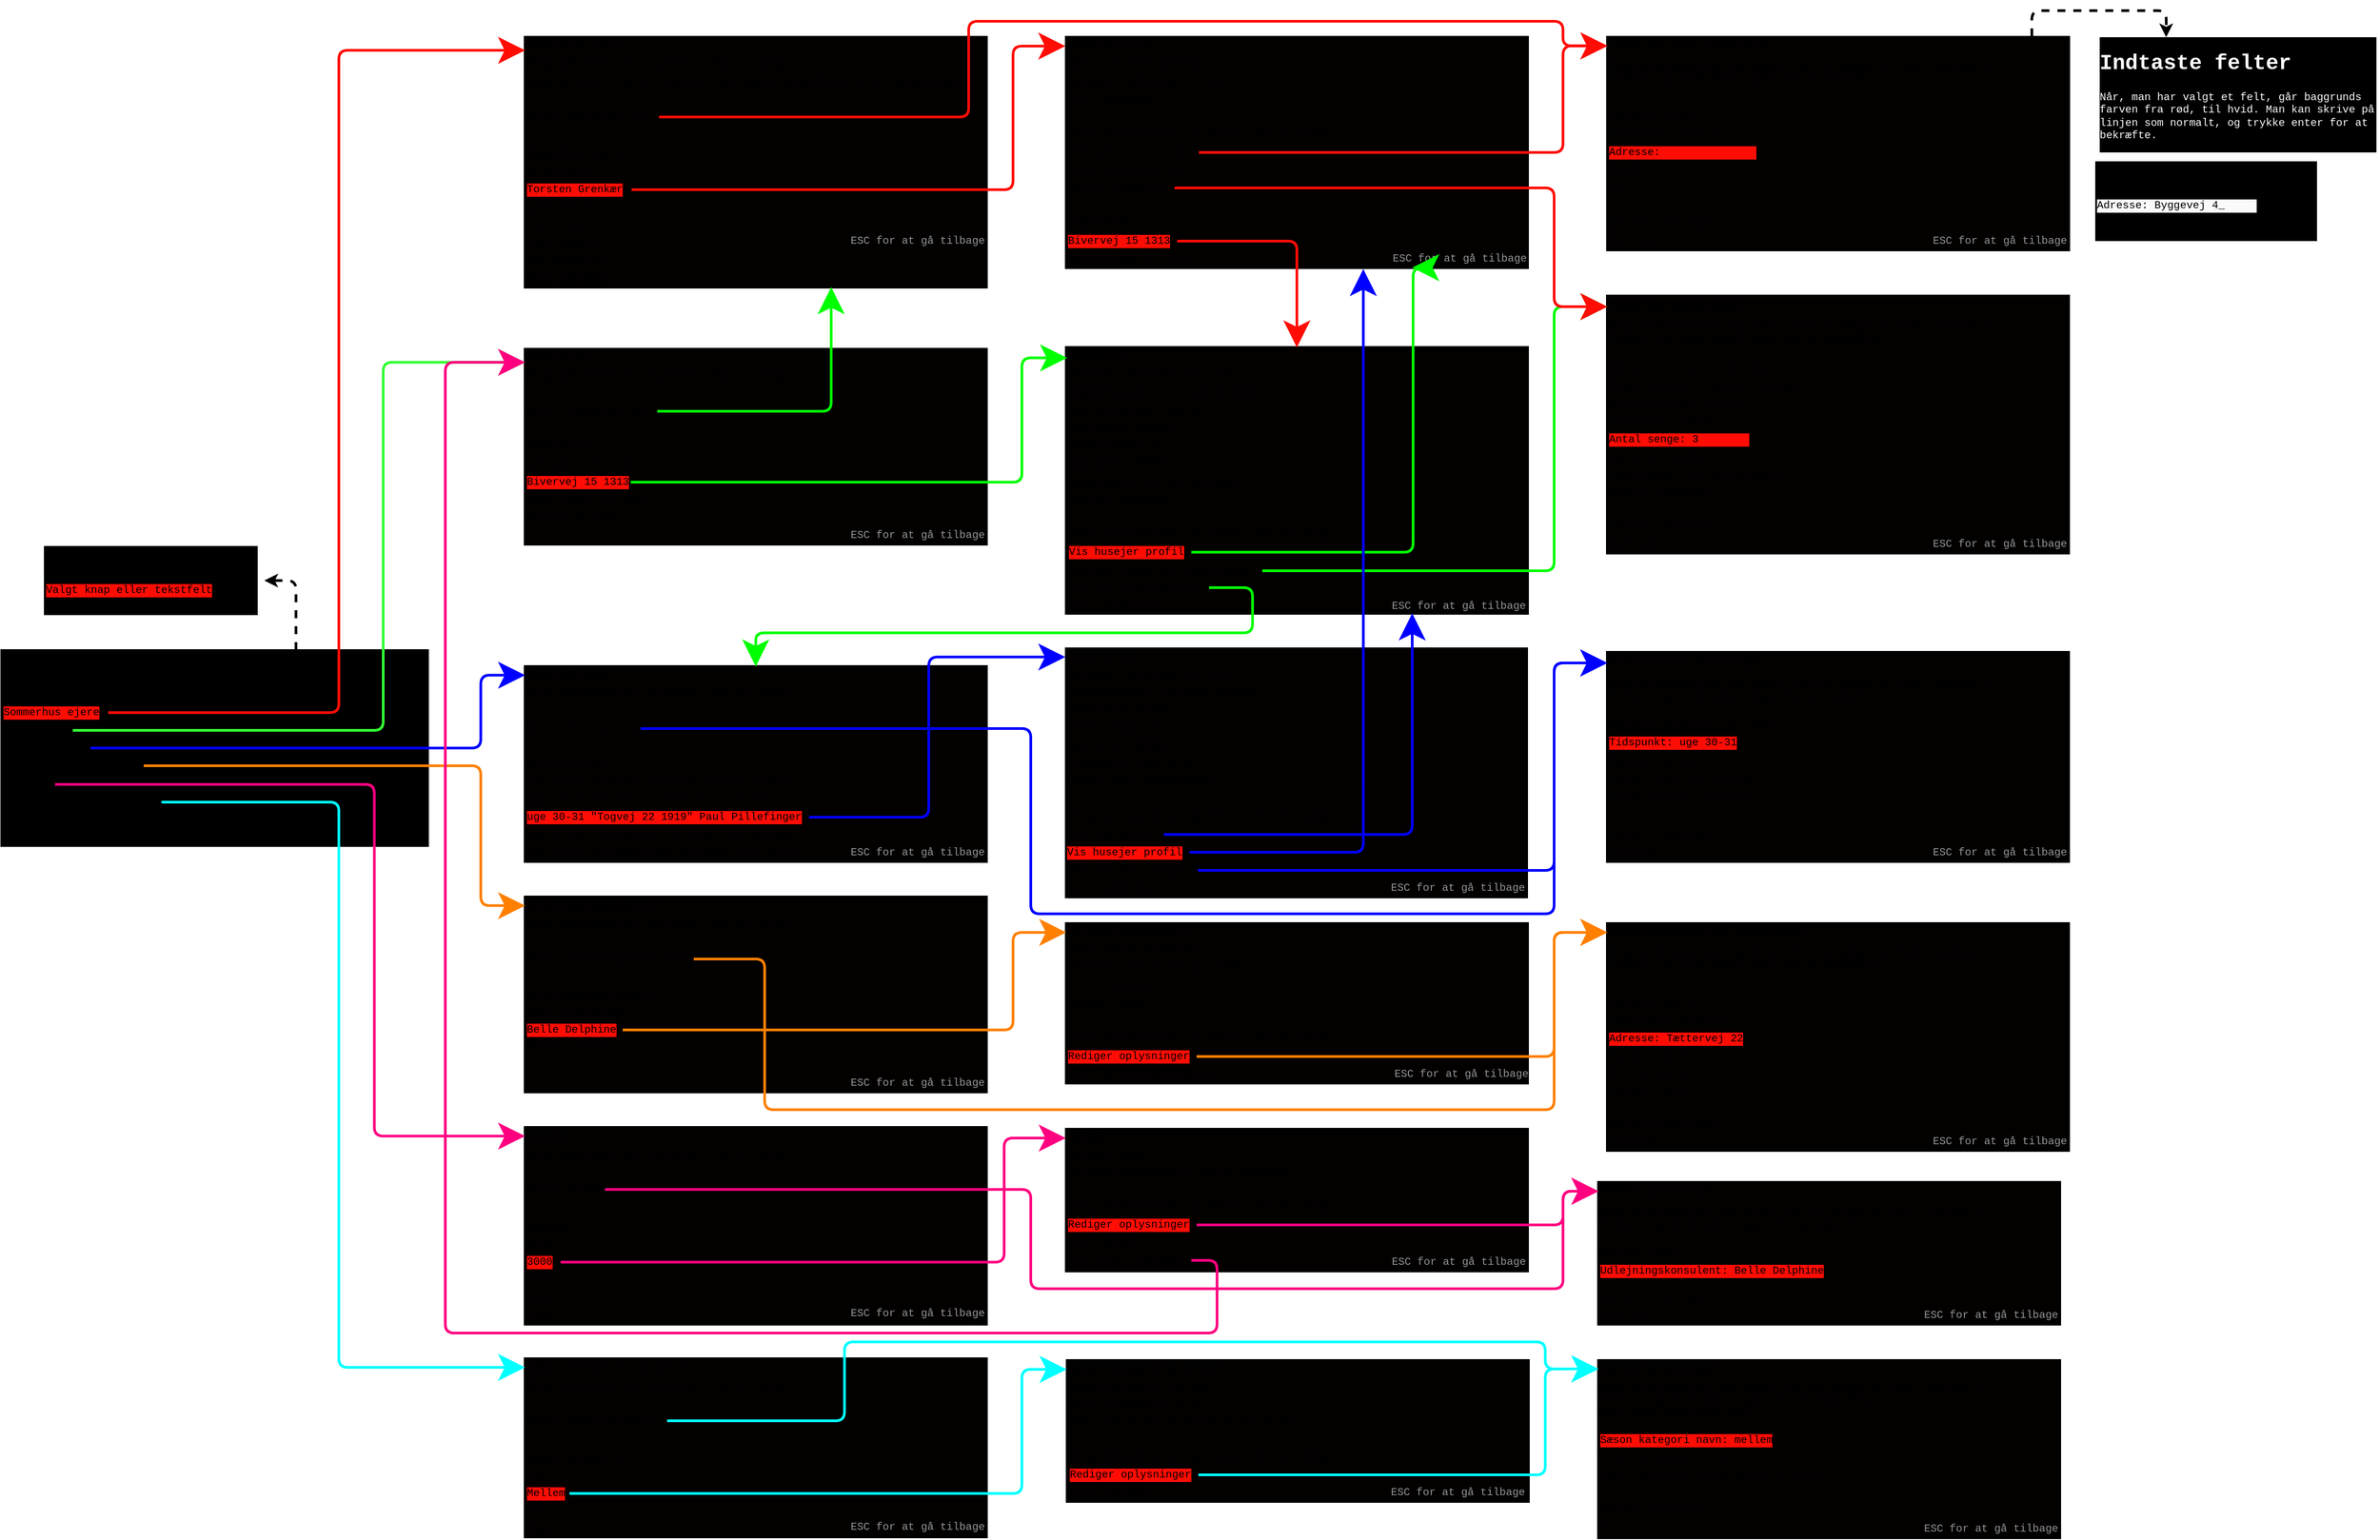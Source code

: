 <mxfile version="11.3.1" type="github" pages="1"><diagram id="26p3L_YCjEW0jslqgOV3" name="Page-1"><mxGraphModel dx="966" dy="1644" grid="0" gridSize="10" guides="1" tooltips="1" connect="1" arrows="1" fold="1" page="1" pageScale="1" pageWidth="827" pageHeight="1169" math="0" shadow="0"><root><mxCell id="0"/><mxCell id="1" parent="0"/><mxCell id="nq1gIL245foK8ah5lB4P-1" value="" style="rounded=0;whiteSpace=wrap;html=1;comic=0;fillColor=#000000;strokeWidth=3;" parent="1" vertex="1"><mxGeometry x="40" y="40" width="480" height="220" as="geometry"/></mxCell><mxCell id="nq1gIL245foK8ah5lB4P-2" value="Sydvest-Bo Sommerhuse" style="text;html=1;strokeColor=none;fillColor=none;align=left;verticalAlign=middle;whiteSpace=wrap;rounded=0;comic=0;fontFamily=Courier New;fontStyle=1;strokeWidth=3;" parent="1" vertex="1"><mxGeometry x="40" y="40" width="200" height="20" as="geometry"/></mxCell><mxCell id="nq1gIL245foK8ah5lB4P-3" value="Sommerhus ejere" style="text;html=1;strokeColor=none;fillColor=none;align=left;verticalAlign=middle;whiteSpace=wrap;rounded=0;comic=0;fontFamily=Courier New;labelBackgroundColor=#FF0D05;fontColor=#000000;strokeWidth=3;" parent="1" vertex="1"><mxGeometry x="40" y="100" width="120" height="20" as="geometry"/></mxCell><mxCell id="nq1gIL245foK8ah5lB4P-4" value="Sommerhuse" style="text;html=1;strokeColor=none;fillColor=none;align=left;verticalAlign=middle;whiteSpace=wrap;rounded=0;comic=0;fontFamily=Courier New;strokeWidth=3;" parent="1" vertex="1"><mxGeometry x="40" y="120" width="80" height="20" as="geometry"/></mxCell><mxCell id="nq1gIL245foK8ah5lB4P-5" value="Reservationer" style="text;html=1;strokeColor=none;fillColor=none;align=left;verticalAlign=middle;whiteSpace=wrap;rounded=0;comic=0;fontFamily=Courier New;strokeWidth=3;" parent="1" vertex="1"><mxGeometry x="40" y="140" width="100" height="20" as="geometry"/></mxCell><mxCell id="nq1gIL245foK8ah5lB4P-6" value="Brug piletasterne, og Enter, for at vælge" style="text;html=1;strokeColor=none;fillColor=none;align=left;verticalAlign=middle;whiteSpace=wrap;rounded=0;comic=0;fontFamily=Courier New;fontStyle=1;strokeWidth=3;" parent="1" vertex="1"><mxGeometry x="40" y="60" width="300" height="20" as="geometry"/></mxCell><mxCell id="nq1gIL245foK8ah5lB4P-8" value="" style="rounded=0;whiteSpace=wrap;html=1;comic=0;fillColor=#030000;strokeWidth=3;" parent="1" vertex="1"><mxGeometry x="630" y="-652" width="520" height="282" as="geometry"/></mxCell><mxCell id="nq1gIL245foK8ah5lB4P-13" value="Brug piletasterne, og Enter, for at vælge" style="text;html=1;strokeColor=none;fillColor=none;align=left;verticalAlign=middle;whiteSpace=wrap;rounded=0;comic=0;fontFamily=Courier New;fontStyle=1;strokeWidth=3;" parent="1" vertex="1"><mxGeometry x="630" y="-632.2" width="300" height="20" as="geometry"/></mxCell><mxCell id="nq1gIL245foK8ah5lB4P-14" value="Sommerhus ejere" style="text;html=1;strokeColor=none;fillColor=none;align=left;verticalAlign=middle;whiteSpace=wrap;rounded=0;comic=0;fontFamily=Courier New;fontStyle=1;strokeWidth=3;" parent="1" vertex="1"><mxGeometry x="630" y="-652.2" width="200" height="20" as="geometry"/></mxCell><mxCell id="nq1gIL245foK8ah5lB4P-15" value="Torsten Grenkær" style="text;html=1;strokeColor=none;fillColor=none;align=left;verticalAlign=middle;whiteSpace=wrap;rounded=0;comic=0;fontFamily=Courier New;labelBackgroundColor=#FF0D05;fontColor=#000000;strokeWidth=3;" parent="1" vertex="1"><mxGeometry x="630" y="-490" width="120" height="20" as="geometry"/></mxCell><mxCell id="nq1gIL245foK8ah5lB4P-16" value="Bo Nielsen" style="text;html=1;strokeColor=none;fillColor=none;align=left;verticalAlign=middle;whiteSpace=wrap;rounded=0;comic=0;fontFamily=Courier New;strokeWidth=3;" parent="1" vertex="1"><mxGeometry x="630" y="-510.2" width="200" height="20" as="geometry"/></mxCell><mxCell id="nq1gIL245foK8ah5lB4P-17" value="Opret Sommerhus ejer" style="text;html=1;strokeColor=none;fillColor=none;align=left;verticalAlign=middle;whiteSpace=wrap;rounded=0;comic=0;fontFamily=Courier New;fontStyle=0;dashed=1;strokeWidth=3;" parent="1" vertex="1"><mxGeometry x="630" y="-572" width="151" height="20" as="geometry"/></mxCell><mxCell id="nq1gIL245foK8ah5lB4P-18" value="Lise Lotte" style="text;html=1;strokeColor=none;fillColor=none;align=left;verticalAlign=middle;whiteSpace=wrap;rounded=0;comic=0;fontFamily=Courier New;strokeWidth=3;" parent="1" vertex="1"><mxGeometry x="630" y="-470.2" width="200" height="20" as="geometry"/></mxCell><mxCell id="nq1gIL245foK8ah5lB4P-19" value="Niels Bohr" style="text;html=1;strokeColor=none;fillColor=none;align=left;verticalAlign=middle;whiteSpace=wrap;rounded=0;comic=0;fontFamily=Courier New;strokeWidth=3;" parent="1" vertex="1"><mxGeometry x="630" y="-450.2" width="200" height="20" as="geometry"/></mxCell><mxCell id="nq1gIL245foK8ah5lB4P-20" value="Finn Nymark" style="text;html=1;strokeColor=none;fillColor=none;align=left;verticalAlign=middle;whiteSpace=wrap;rounded=0;comic=0;fontFamily=Courier New;strokeWidth=3;" parent="1" vertex="1"><mxGeometry x="630" y="-430.2" width="200" height="20" as="geometry"/></mxCell><mxCell id="nq1gIL245foK8ah5lB4P-21" value="Bob Byggemand" style="text;html=1;strokeColor=none;fillColor=none;align=left;verticalAlign=middle;whiteSpace=wrap;rounded=0;comic=0;fontFamily=Courier New;strokeWidth=3;" parent="1" vertex="1"><mxGeometry x="630" y="-410.2" width="200" height="20" as="geometry"/></mxCell><mxCell id="nq1gIL245foK8ah5lB4P-22" value="Gert Lillapuk" style="text;html=1;strokeColor=none;fillColor=none;align=left;verticalAlign=middle;whiteSpace=wrap;rounded=0;comic=0;fontFamily=Courier New;strokeWidth=3;" parent="1" vertex="1"><mxGeometry x="630" y="-390.2" width="200" height="20" as="geometry"/></mxCell><mxCell id="nq1gIL245foK8ah5lB4P-23" value="" style="rounded=0;whiteSpace=wrap;html=1;comic=0;fillColor=#030000;strokeWidth=3;" parent="1" vertex="1"><mxGeometry x="630" y="-300" width="520" height="220" as="geometry"/></mxCell><mxCell id="nq1gIL245foK8ah5lB4P-24" value="Brug piletasterne, og Enter, for at vælge" style="text;html=1;strokeColor=none;fillColor=none;align=left;verticalAlign=middle;whiteSpace=wrap;rounded=0;comic=0;fontFamily=Courier New;fontStyle=1;strokeWidth=3;" parent="1" vertex="1"><mxGeometry x="630" y="-280.2" width="300" height="20" as="geometry"/></mxCell><mxCell id="nq1gIL245foK8ah5lB4P-25" value="Sommerhuse" style="text;html=1;strokeColor=none;fillColor=none;align=left;verticalAlign=middle;whiteSpace=wrap;rounded=0;comic=0;fontFamily=Courier New;fontStyle=1;strokeWidth=3;" parent="1" vertex="1"><mxGeometry x="630" y="-300.2" width="200" height="20" as="geometry"/></mxCell><mxCell id="nq1gIL245foK8ah5lB4P-26" value="Bivervej 15 1313" style="text;html=1;strokeColor=none;fillColor=none;align=left;verticalAlign=middle;whiteSpace=wrap;rounded=0;comic=0;fontFamily=Courier New;labelBackgroundColor=#FF0D05;fontColor=#000000;strokeWidth=3;" parent="1" vertex="1"><mxGeometry x="630" y="-160" width="119" height="20" as="geometry"/></mxCell><mxCell id="nq1gIL245foK8ah5lB4P-28" value="Opret Sommerhus ejer" style="text;html=1;strokeColor=none;fillColor=none;align=left;verticalAlign=middle;whiteSpace=wrap;rounded=0;comic=0;fontFamily=Courier New;fontStyle=0;dashed=1;strokeWidth=3;" parent="1" vertex="1"><mxGeometry x="630" y="-240" width="149" height="20" as="geometry"/></mxCell><mxCell id="nq1gIL245foK8ah5lB4P-34" value="Vælg en ejer, for at administrere deres sommerhuse eller oplysninger" style="text;html=1;strokeColor=none;fillColor=none;align=left;verticalAlign=middle;whiteSpace=wrap;rounded=0;comic=0;fontFamily=Courier New;fontStyle=1;strokeWidth=3;" parent="1" vertex="1"><mxGeometry x="630" y="-612" width="500" height="20" as="geometry"/></mxCell><mxCell id="nq1gIL245foK8ah5lB4P-35" value="" style="endArrow=classic;html=1;fontFamily=Courier New;fontColor=#000000;exitX=1;exitY=0.5;exitDx=0;exitDy=0;edgeStyle=orthogonalEdgeStyle;endSize=21;strokeWidth=3;entryX=0;entryY=0.75;entryDx=0;entryDy=0;rounded=1;strokeColor=#FF0D05;" parent="1" source="nq1gIL245foK8ah5lB4P-3" target="nq1gIL245foK8ah5lB4P-14" edge="1"><mxGeometry width="50" height="50" relative="1" as="geometry"><mxPoint x="180" y="120" as="sourcePoint"/><mxPoint x="570" y="-140" as="targetPoint"/><Array as="points"><mxPoint x="420" y="110"/><mxPoint x="420" y="-637"/></Array></mxGeometry></mxCell><mxCell id="nq1gIL245foK8ah5lB4P-36" value="" style="endArrow=classic;html=1;fontFamily=Courier New;fontColor=#000000;exitX=1;exitY=0.5;exitDx=0;exitDy=0;edgeStyle=orthogonalEdgeStyle;endSize=21;strokeWidth=3;entryX=0;entryY=0.75;entryDx=0;entryDy=0;rounded=1;strokeColor=#33FF33;" parent="1" source="nq1gIL245foK8ah5lB4P-4" target="nq1gIL245foK8ah5lB4P-25" edge="1"><mxGeometry width="50" height="50" relative="1" as="geometry"><mxPoint x="210.176" y="137.529" as="sourcePoint"/><mxPoint x="679.588" y="-197.765" as="targetPoint"/><Array as="points"><mxPoint x="470" y="130"/><mxPoint x="470" y="-285"/></Array></mxGeometry></mxCell><mxCell id="nq1gIL245foK8ah5lB4P-37" value="" style="endArrow=classic;html=1;fontFamily=Courier New;fontColor=#000000;exitX=1;exitY=0.5;exitDx=0;exitDy=0;edgeStyle=orthogonalEdgeStyle;endSize=21;strokeWidth=3;rounded=1;strokeColor=#00FF00;" parent="1" source="nq1gIL245foK8ah5lB4P-28" target="nq1gIL245foK8ah5lB4P-8" edge="1"><mxGeometry width="50" height="50" relative="1" as="geometry"><mxPoint x="1240.118" y="-112.471" as="sourcePoint"/><mxPoint x="1749.529" y="-187.765" as="targetPoint"/><Array as="points"><mxPoint x="975" y="-230"/></Array></mxGeometry></mxCell><mxCell id="nq1gIL245foK8ah5lB4P-38" value="" style="rounded=0;whiteSpace=wrap;html=1;comic=0;fillColor=#030000;strokeWidth=3;" parent="1" vertex="1"><mxGeometry x="630" y="58" width="520" height="220" as="geometry"/></mxCell><mxCell id="nq1gIL245foK8ah5lB4P-39" value="Brug piletasterne, og Enter, for at vælge" style="text;html=1;strokeColor=none;fillColor=none;align=left;verticalAlign=middle;whiteSpace=wrap;rounded=0;comic=0;fontFamily=Courier New;fontStyle=1;strokeWidth=3;" parent="1" vertex="1"><mxGeometry x="630" y="77.8" width="300" height="20" as="geometry"/></mxCell><mxCell id="nq1gIL245foK8ah5lB4P-40" value="Reservationer" style="text;html=1;strokeColor=none;fillColor=none;align=left;verticalAlign=middle;whiteSpace=wrap;rounded=0;comic=0;fontFamily=Courier New;fontStyle=1;strokeWidth=3;" parent="1" vertex="1"><mxGeometry x="630" y="57.8" width="200" height="20" as="geometry"/></mxCell><mxCell id="nq1gIL245foK8ah5lB4P-210" style="edgeStyle=orthogonalEdgeStyle;rounded=1;orthogonalLoop=1;jettySize=auto;html=1;entryX=0;entryY=0.5;entryDx=0;entryDy=0;endSize=21;targetPerimeterSpacing=0;strokeWidth=3;fontFamily=Courier New;fontColor=#030000;strokeColor=#0000FF;exitX=1;exitY=0.5;exitDx=0;exitDy=0;" parent="1" source="nq1gIL245foK8ah5lB4P-41" target="UFG8URVqRy2ORedm8El2-18" edge="1"><mxGeometry relative="1" as="geometry"><Array as="points"><mxPoint x="1085" y="228"/><mxPoint x="1085" y="47"/></Array></mxGeometry></mxCell><mxCell id="nq1gIL245foK8ah5lB4P-41" value="&lt;span style=&quot;background-color: rgb(255 , 13 , 5)&quot;&gt;uge 30-31 &quot;Togvej 22 1919&quot; Paul Pillefinger&lt;/span&gt;" style="text;html=1;strokeColor=none;fillColor=none;align=left;verticalAlign=middle;whiteSpace=wrap;rounded=0;comic=0;fontFamily=Courier New;labelBackgroundColor=#FF0D05;fontColor=#000000;strokeWidth=3;" parent="1" vertex="1"><mxGeometry x="630" y="218" width="320" height="20" as="geometry"/></mxCell><mxCell id="nq1gIL245foK8ah5lB4P-42" value="uge 22-24 &quot;Grænvej 40 2030&quot; Morten Ingmand" style="text;html=1;strokeColor=none;fillColor=none;align=left;verticalAlign=middle;whiteSpace=wrap;rounded=0;comic=0;fontFamily=Courier New;strokeWidth=3;" parent="1" vertex="1"><mxGeometry x="630" y="178" width="310" height="20" as="geometry"/></mxCell><mxCell id="nq1gIL245foK8ah5lB4P-43" value="Opret Reservation" style="text;html=1;strokeColor=none;fillColor=none;align=left;verticalAlign=middle;whiteSpace=wrap;rounded=0;comic=0;fontFamily=Courier New;fontStyle=0;dashed=1;strokeWidth=3;" parent="1" vertex="1"><mxGeometry x="630" y="118" width="130" height="20" as="geometry"/></mxCell><mxCell id="nq1gIL245foK8ah5lB4P-49" value="uge 19-32 &quot;BilTorv 2 1415&quot; Erik Poulstrup" style="text;html=1;strokeColor=none;fillColor=none;align=left;verticalAlign=middle;whiteSpace=wrap;rounded=0;comic=0;fontFamily=Courier New;strokeWidth=3;" parent="1" vertex="1"><mxGeometry x="630" y="198" width="300" height="20" as="geometry"/></mxCell><mxCell id="nq1gIL245foK8ah5lB4P-52" value="uge 47-48 &quot;Kolddyssen 14 2030&quot; Per Wïnther" style="text;html=1;strokeColor=none;fillColor=none;align=left;verticalAlign=middle;whiteSpace=wrap;rounded=0;comic=0;fontFamily=Courier New;strokeWidth=3;" parent="1" vertex="1"><mxGeometry x="630" y="238" width="440" height="20" as="geometry"/></mxCell><mxCell id="nq1gIL245foK8ah5lB4P-53" value="uge 12-14 &quot;FjabbeVinget 30 1400&quot; Lexi Belle" style="text;html=1;strokeColor=none;fillColor=none;align=left;verticalAlign=middle;whiteSpace=wrap;rounded=0;comic=0;fontFamily=Courier New;strokeWidth=3;" parent="1" vertex="1"><mxGeometry x="630" y="258" width="440" height="20" as="geometry"/></mxCell><mxCell id="nq1gIL245foK8ah5lB4P-54" value="" style="endArrow=classic;html=1;fontFamily=Courier New;fontColor=#000000;exitX=1;exitY=0.5;exitDx=0;exitDy=0;edgeStyle=orthogonalEdgeStyle;endSize=21;strokeWidth=3;entryX=0;entryY=0.5;entryDx=0;entryDy=0;rounded=1;strokeColor=#0000FF;" parent="1" source="nq1gIL245foK8ah5lB4P-5" target="nq1gIL245foK8ah5lB4P-40" edge="1"><mxGeometry width="50" height="50" relative="1" as="geometry"><mxPoint x="140" y="155" as="sourcePoint"/><mxPoint x="650" y="80" as="targetPoint"/><Array as="points"><mxPoint x="580" y="150"/><mxPoint x="580" y="68"/></Array></mxGeometry></mxCell><mxCell id="nq1gIL245foK8ah5lB4P-55" value="&lt;font color=&quot;#949494&quot;&gt;ESC for at gå tilbage&lt;/font&gt;" style="text;html=1;strokeColor=none;fillColor=none;align=left;verticalAlign=middle;whiteSpace=wrap;rounded=0;comic=0;fontFamily=Courier New;strokeWidth=3;" parent="1" vertex="1"><mxGeometry x="995" y="-100" width="155" height="20" as="geometry"/></mxCell><mxCell id="nq1gIL245foK8ah5lB4P-58" value="Udlejningskonsulenter" style="text;html=1;strokeColor=none;fillColor=none;align=left;verticalAlign=middle;whiteSpace=wrap;rounded=0;comic=0;fontFamily=Courier New;strokeWidth=3;" parent="1" vertex="1"><mxGeometry x="40" y="160" width="160" height="20" as="geometry"/></mxCell><mxCell id="nq1gIL245foK8ah5lB4P-59" value="" style="rounded=0;whiteSpace=wrap;html=1;comic=0;fillColor=#030000;strokeWidth=3;" parent="1" vertex="1"><mxGeometry x="630" y="318" width="520" height="220" as="geometry"/></mxCell><mxCell id="nq1gIL245foK8ah5lB4P-60" value="Brug piletasterne, og Enter, for at vælge" style="text;html=1;strokeColor=none;fillColor=none;align=left;verticalAlign=middle;whiteSpace=wrap;rounded=0;comic=0;fontFamily=Courier New;strokeWidth=3;fontStyle=1" parent="1" vertex="1"><mxGeometry x="630" y="337.8" width="300" height="20" as="geometry"/></mxCell><mxCell id="nq1gIL245foK8ah5lB4P-61" value="Udlejningskonsulenter" style="text;html=1;strokeColor=none;fillColor=none;align=left;verticalAlign=middle;whiteSpace=wrap;rounded=0;comic=0;fontFamily=Courier New;strokeWidth=3;fontStyle=1" parent="1" vertex="1"><mxGeometry x="630" y="317.8" width="200" height="20" as="geometry"/></mxCell><mxCell id="nq1gIL245foK8ah5lB4P-62" value="&lt;span style=&quot;background-color: rgb(255 , 13 , 5)&quot;&gt;Belle Delphine&lt;/span&gt;" style="text;html=1;strokeColor=none;fillColor=none;align=left;verticalAlign=middle;whiteSpace=wrap;rounded=0;comic=0;fontFamily=Courier New;labelBackgroundColor=#FF0D05;fontColor=#000000;strokeWidth=3;" parent="1" vertex="1"><mxGeometry x="630" y="458" width="110" height="20" as="geometry"/></mxCell><mxCell id="nq1gIL245foK8ah5lB4P-63" value="Peter Poulstrup" style="text;html=1;strokeColor=none;fillColor=none;align=left;verticalAlign=middle;whiteSpace=wrap;rounded=0;comic=0;fontFamily=Courier New;strokeWidth=3;" parent="1" vertex="1"><mxGeometry x="630" y="438" width="120" height="20" as="geometry"/></mxCell><mxCell id="nq1gIL245foK8ah5lB4P-64" value="Opret Udlejningskonsulent" style="text;html=1;strokeColor=none;fillColor=none;align=left;verticalAlign=middle;whiteSpace=wrap;rounded=0;comic=0;fontFamily=Courier New;fontStyle=0;dashed=1;strokeWidth=3;" parent="1" vertex="1"><mxGeometry x="630" y="378" width="190" height="20" as="geometry"/></mxCell><mxCell id="nq1gIL245foK8ah5lB4P-66" value="Morten Vimmer" style="text;html=1;strokeColor=none;fillColor=none;align=left;verticalAlign=middle;whiteSpace=wrap;rounded=0;comic=0;fontFamily=Courier New;strokeWidth=3;" parent="1" vertex="1"><mxGeometry x="630" y="478" width="100" height="20" as="geometry"/></mxCell><mxCell id="nq1gIL245foK8ah5lB4P-68" value="" style="endArrow=classic;html=1;fontFamily=Courier New;fontColor=#000000;exitX=1;exitY=0.5;exitDx=0;exitDy=0;edgeStyle=orthogonalEdgeStyle;endSize=21;strokeWidth=3;rounded=1;entryX=0;entryY=0.5;entryDx=0;entryDy=0;strokeColor=#FF8000;" parent="1" source="nq1gIL245foK8ah5lB4P-58" target="nq1gIL245foK8ah5lB4P-61" edge="1"><mxGeometry width="50" height="50" relative="1" as="geometry"><mxPoint x="120" y="229.667" as="sourcePoint"/><mxPoint x="610" y="389.667" as="targetPoint"/><Array as="points"><mxPoint x="580" y="170"/><mxPoint x="580" y="328"/></Array></mxGeometry></mxCell><mxCell id="nq1gIL245foK8ah5lB4P-69" value="" style="rounded=0;whiteSpace=wrap;html=1;comic=0;fillColor=#030000;strokeWidth=3;" parent="1" vertex="1"><mxGeometry x="1850.143" y="-652" width="520" height="240" as="geometry"/></mxCell><mxCell id="nq1gIL245foK8ah5lB4P-70" value="Brug piletasterne, og Enter, for at vælge et felt, indtast i feltet, og tryk enter igen for at bekræfte" style="text;html=1;strokeColor=none;fillColor=none;align=left;verticalAlign=middle;whiteSpace=wrap;rounded=0;comic=0;fontFamily=Courier New;fontStyle=1;strokeWidth=3;" parent="1" vertex="1"><mxGeometry x="1850.143" y="-632" width="460" height="40" as="geometry"/></mxCell><mxCell id="nq1gIL245foK8ah5lB4P-71" value="Sommerhus ejer oplysninger" style="text;html=1;strokeColor=none;fillColor=none;align=left;verticalAlign=middle;whiteSpace=wrap;rounded=0;comic=0;fontFamily=Courier New;fontStyle=1;strokeWidth=3;" parent="1" vertex="1"><mxGeometry x="1850.143" y="-652.2" width="200" height="20" as="geometry"/></mxCell><mxCell id="nq1gIL245foK8ah5lB4P-72" value="Adresse:&amp;nbsp; &amp;nbsp; &amp;nbsp; &amp;nbsp; &amp;nbsp; &amp;nbsp; &amp;nbsp; &amp;nbsp;" style="text;html=1;strokeColor=none;fillColor=none;align=left;verticalAlign=middle;whiteSpace=wrap;rounded=0;comic=0;fontFamily=Courier New;labelBackgroundColor=#FF0D05;fontColor=#000000;strokeWidth=3;" parent="1" vertex="1"><mxGeometry x="1850.143" y="-532.2" width="200" height="20" as="geometry"/></mxCell><mxCell id="nq1gIL245foK8ah5lB4P-73" value="Efternavn: Bistrup" style="text;html=1;strokeColor=none;fillColor=none;align=left;verticalAlign=middle;whiteSpace=wrap;rounded=0;comic=0;fontFamily=Courier New;strokeWidth=3;" parent="1" vertex="1"><mxGeometry x="1850.143" y="-552.2" width="200" height="20" as="geometry"/></mxCell><mxCell id="nq1gIL245foK8ah5lB4P-74" value="Fornavn: Peter" style="text;html=1;strokeColor=none;fillColor=none;align=left;verticalAlign=middle;whiteSpace=wrap;rounded=0;comic=0;fontFamily=Courier New;fontStyle=0;dashed=1;strokeWidth=3;" parent="1" vertex="1"><mxGeometry x="1850.143" y="-572.2" width="200" height="20" as="geometry"/></mxCell><mxCell id="nq1gIL245foK8ah5lB4P-81" value="PostNr:" style="text;html=1;strokeColor=none;fillColor=none;align=left;verticalAlign=middle;whiteSpace=wrap;rounded=0;comic=0;fontFamily=Courier New;strokeWidth=3;" parent="1" vertex="1"><mxGeometry x="1850.143" y="-512.2" width="200" height="20" as="geometry"/></mxCell><mxCell id="nq1gIL245foK8ah5lB4P-82" value="Tlf:" style="text;html=1;strokeColor=none;fillColor=none;align=left;verticalAlign=middle;whiteSpace=wrap;rounded=0;comic=0;fontFamily=Courier New;strokeWidth=3;" parent="1" vertex="1"><mxGeometry x="1850.143" y="-492.2" width="200" height="20" as="geometry"/></mxCell><mxCell id="nq1gIL245foK8ah5lB4P-84" value="" style="rounded=0;whiteSpace=wrap;html=1;dashed=1;comic=0;labelBackgroundColor=#FF0D05;strokeColor=none;fillColor=#000000;fontFamily=Courier New;fontColor=#000000;align=left;strokeWidth=3;" parent="1" vertex="1"><mxGeometry x="2400" y="-512" width="250" height="90" as="geometry"/></mxCell><mxCell id="nq1gIL245foK8ah5lB4P-85" value="Efternavn: Bistrup" style="text;html=1;strokeColor=none;fillColor=none;align=left;verticalAlign=middle;whiteSpace=wrap;rounded=0;comic=0;fontFamily=Courier New;strokeWidth=3;" parent="1" vertex="1"><mxGeometry x="2400" y="-492.2" width="200" height="20" as="geometry"/></mxCell><mxCell id="nq1gIL245foK8ah5lB4P-86" value="Adresse: Byggevej 4_&amp;nbsp; &amp;nbsp; &amp;nbsp;" style="text;html=1;strokeColor=none;fillColor=none;align=left;verticalAlign=middle;whiteSpace=wrap;rounded=0;comic=0;fontFamily=Courier New;labelBackgroundColor=#FAFAFA;fontColor=#000000;strokeWidth=3;" parent="1" vertex="1"><mxGeometry x="2400" y="-472.2" width="200" height="20" as="geometry"/></mxCell><mxCell id="nq1gIL245foK8ah5lB4P-87" value="PostNr:" style="text;html=1;strokeColor=none;fillColor=none;align=left;verticalAlign=middle;whiteSpace=wrap;rounded=0;comic=0;fontFamily=Courier New;strokeWidth=3;" parent="1" vertex="1"><mxGeometry x="2400" y="-452.2" width="200" height="20" as="geometry"/></mxCell><mxCell id="nq1gIL245foK8ah5lB4P-88" value="Fornavn: Peter" style="text;html=1;strokeColor=none;fillColor=none;align=left;verticalAlign=middle;whiteSpace=wrap;rounded=0;comic=0;fontFamily=Courier New;fontStyle=0;dashed=1;strokeWidth=3;" parent="1" vertex="1"><mxGeometry x="2400" y="-512.2" width="200" height="20" as="geometry"/></mxCell><mxCell id="nq1gIL245foK8ah5lB4P-90" value="&lt;h1&gt;Indtaste felter&lt;/h1&gt;&lt;p&gt;Når, man har valgt et felt, går baggrunds farven fra rød, til hvid. Man kan skrive på linjen som normalt, og trykke enter for at bekræfte.&lt;/p&gt;" style="text;html=1;strokeColor=none;fillColor=none;spacing=5;spacingTop=-20;whiteSpace=wrap;overflow=hidden;rounded=0;dashed=1;comic=0;labelBackgroundColor=#000000;fontFamily=Courier New;fontColor=#FAFAFA;align=left;strokeWidth=3;" parent="1" vertex="1"><mxGeometry x="2400" y="-642" width="320" height="120" as="geometry"/></mxCell><mxCell id="nq1gIL245foK8ah5lB4P-91" value="" style="endArrow=classic;html=1;dashed=1;strokeWidth=3;fontFamily=Courier New;fontColor=#000000;rounded=1;edgeStyle=orthogonalEdgeStyle;exitX=0.92;exitY=-0.004;exitDx=0;exitDy=0;exitPerimeter=0;" parent="1" source="nq1gIL245foK8ah5lB4P-69" edge="1"><mxGeometry width="50" height="50" relative="1" as="geometry"><mxPoint x="2329" y="-662" as="sourcePoint"/><mxPoint x="2480" y="-652" as="targetPoint"/><Array as="points"><mxPoint x="2329" y="-682"/><mxPoint x="2480" y="-682"/></Array></mxGeometry></mxCell><mxCell id="nq1gIL245foK8ah5lB4P-92" value="Bekræft Ændringer" style="text;html=1;strokeColor=none;fillColor=none;align=left;verticalAlign=middle;whiteSpace=wrap;rounded=0;comic=0;fontFamily=Courier New;fontStyle=0;dashed=1;strokeWidth=3;" parent="1" vertex="1"><mxGeometry x="1850.143" y="-452.2" width="200" height="20" as="geometry"/></mxCell><mxCell id="nq1gIL245foK8ah5lB4P-93" value="Fortryd" style="text;html=1;strokeColor=none;fillColor=none;align=left;verticalAlign=middle;whiteSpace=wrap;rounded=0;comic=0;fontFamily=Courier New;fontStyle=0;dashed=1;strokeWidth=3;" parent="1" vertex="1"><mxGeometry x="1850.143" y="-432.2" width="200" height="20" as="geometry"/></mxCell><mxCell id="nq1gIL245foK8ah5lB4P-94" value="" style="endArrow=classic;html=1;fontFamily=Courier New;fontColor=#000000;exitX=1;exitY=0.5;exitDx=0;exitDy=0;edgeStyle=orthogonalEdgeStyle;endSize=21;strokeWidth=3;entryX=0;entryY=0.5;entryDx=0;entryDy=0;targetPerimeterSpacing=0;rounded=1;strokeColor=#FF0D05;" parent="1" source="nq1gIL245foK8ah5lB4P-17" target="nq1gIL245foK8ah5lB4P-71" edge="1"><mxGeometry width="50" height="50" relative="1" as="geometry"><mxPoint x="969.857" y="-265.571" as="sourcePoint"/><mxPoint x="1439.857" y="-599.857" as="targetPoint"/><Array as="points"><mxPoint x="1130" y="-562"/><mxPoint x="1130" y="-670"/><mxPoint x="1800" y="-670"/><mxPoint x="1800" y="-642"/></Array></mxGeometry></mxCell><mxCell id="nq1gIL245foK8ah5lB4P-95" value="" style="rounded=0;whiteSpace=wrap;html=1;comic=0;fillColor=#030000;strokeWidth=3;" parent="1" vertex="1"><mxGeometry x="1240" y="-652" width="520" height="260" as="geometry"/></mxCell><mxCell id="nq1gIL245foK8ah5lB4P-97" value="Navn: Torsten Grenkær" style="text;html=1;strokeColor=none;fillColor=none;align=left;verticalAlign=middle;whiteSpace=wrap;rounded=0;comic=0;fontFamily=Courier New;fontStyle=1;strokeWidth=3;" parent="1" vertex="1"><mxGeometry x="1242" y="-632" width="325" height="20" as="geometry"/></mxCell><mxCell id="nq1gIL245foK8ah5lB4P-98" value="Bivervej 15 1313" style="text;html=1;strokeColor=none;fillColor=none;align=left;verticalAlign=middle;whiteSpace=wrap;rounded=0;comic=0;fontFamily=Courier New;labelBackgroundColor=#FF0D05;fontColor=#000000;strokeWidth=3;" parent="1" vertex="1"><mxGeometry x="1240" y="-432" width="125" height="20" as="geometry"/></mxCell><mxCell id="nq1gIL245foK8ah5lB4P-100" value="Rediger oplysninger" style="text;html=1;strokeColor=none;fillColor=none;align=left;verticalAlign=middle;whiteSpace=wrap;rounded=0;comic=0;fontFamily=Courier New;fontStyle=0;dashed=1;strokeWidth=3;" parent="1" vertex="1"><mxGeometry x="1242.5" y="-532" width="147" height="20" as="geometry"/></mxCell><mxCell id="nq1gIL245foK8ah5lB4P-105" value="" style="endArrow=classic;html=1;fontFamily=Courier New;fontColor=#000000;exitX=1;exitY=0.5;exitDx=0;exitDy=0;edgeStyle=orthogonalEdgeStyle;endSize=21;strokeWidth=3;entryX=0;entryY=0.5;entryDx=0;entryDy=0;targetPerimeterSpacing=0;rounded=1;strokeColor=#FF0D05;" parent="1" source="nq1gIL245foK8ah5lB4P-15" target="UFG8URVqRy2ORedm8El2-19" edge="1"><mxGeometry width="50" height="50" relative="1" as="geometry"><mxPoint x="790" y="-347" as="sourcePoint"/><mxPoint x="1200" y="-557" as="targetPoint"/><Array as="points"><mxPoint x="1180" y="-480"/><mxPoint x="1180" y="-642"/></Array></mxGeometry></mxCell><mxCell id="nq1gIL245foK8ah5lB4P-106" value="" style="endArrow=classic;html=1;fontFamily=Courier New;fontColor=#000000;edgeStyle=orthogonalEdgeStyle;endSize=21;strokeWidth=3;entryX=0;entryY=0.5;entryDx=0;entryDy=0;targetPerimeterSpacing=0;rounded=1;exitX=1;exitY=0.5;exitDx=0;exitDy=0;strokeColor=#FF0D05;" parent="1" source="nq1gIL245foK8ah5lB4P-100" target="nq1gIL245foK8ah5lB4P-71" edge="1"><mxGeometry width="50" height="50" relative="1" as="geometry"><mxPoint x="1240" y="-262" as="sourcePoint"/><mxPoint x="1403.862" y="-337.603" as="targetPoint"/><Array as="points"><mxPoint x="1800" y="-522"/><mxPoint x="1800" y="-642"/></Array></mxGeometry></mxCell><mxCell id="nq1gIL245foK8ah5lB4P-109" value="Brug piletasterne, og Enter, for at vælge" style="text;html=1;strokeColor=none;fillColor=none;align=left;verticalAlign=middle;whiteSpace=wrap;rounded=0;comic=0;fontFamily=Courier New;fontStyle=1;strokeWidth=3;" parent="1" vertex="1"><mxGeometry x="1241" y="-552.2" width="300" height="20" as="geometry"/></mxCell><mxCell id="nq1gIL245foK8ah5lB4P-110" value="Slet sommerhus ejer" style="text;html=1;strokeColor=none;fillColor=none;align=left;verticalAlign=middle;whiteSpace=wrap;rounded=0;comic=0;fontFamily=Courier New;fontStyle=0;dashed=1;strokeWidth=3;" parent="1" vertex="1"><mxGeometry x="1242.5" y="-512" width="260" height="20" as="geometry"/></mxCell><mxCell id="nq1gIL245foK8ah5lB4P-111" value="Lillemark 27 1420" style="text;html=1;strokeColor=none;fillColor=none;align=left;verticalAlign=middle;whiteSpace=wrap;rounded=0;comic=0;fontFamily=Courier New;fontStyle=0;dashed=1;strokeWidth=3;" parent="1" vertex="1"><mxGeometry x="630" y="-180" width="130" height="20" as="geometry"/></mxCell><mxCell id="nq1gIL245foK8ah5lB4P-112" value="BæverVinget 57 2312" style="text;html=1;strokeColor=none;fillColor=none;align=left;verticalAlign=middle;whiteSpace=wrap;rounded=0;comic=0;fontFamily=Courier New;fontStyle=0;dashed=1;strokeWidth=3;" parent="1" vertex="1"><mxGeometry x="630" y="-140" width="140" height="20" as="geometry"/></mxCell><mxCell id="nq1gIL245foK8ah5lB4P-113" value="BæverVinget 57 2312" style="text;html=1;strokeColor=none;fillColor=none;align=left;verticalAlign=middle;whiteSpace=wrap;rounded=0;comic=0;fontFamily=Courier New;fontStyle=0;dashed=1;strokeWidth=3;" parent="1" vertex="1"><mxGeometry x="1240.5" y="-412" width="149" height="20" as="geometry"/></mxCell><mxCell id="nq1gIL245foK8ah5lB4P-115" value="Granvej 8 1244" style="text;html=1;strokeColor=none;fillColor=none;align=left;verticalAlign=middle;whiteSpace=wrap;rounded=0;comic=0;fontFamily=Courier New;fontStyle=0;dashed=1;strokeWidth=3;" parent="1" vertex="1"><mxGeometry x="630" y="-120" width="140" height="20" as="geometry"/></mxCell><mxCell id="nq1gIL245foK8ah5lB4P-118" value="sommerhuse:" style="text;html=1;strokeColor=none;fillColor=none;align=left;verticalAlign=middle;whiteSpace=wrap;rounded=0;comic=0;fontFamily=Courier New;fontStyle=1;dashed=1;strokeWidth=3;" parent="1" vertex="1"><mxGeometry x="1240" y="-452" width="260" height="20" as="geometry"/></mxCell><mxCell id="nq1gIL245foK8ah5lB4P-119" value="&lt;font color=&quot;#949494&quot;&gt;ESC for at gå tilbage&lt;/font&gt;" style="text;html=1;strokeColor=none;fillColor=none;align=left;verticalAlign=middle;whiteSpace=wrap;rounded=0;comic=0;fontFamily=Courier New;strokeWidth=3;" parent="1" vertex="1"><mxGeometry x="995" y="-432" width="155" height="20" as="geometry"/></mxCell><mxCell id="nq1gIL245foK8ah5lB4P-120" value="&lt;font color=&quot;#949494&quot;&gt;ESC for at gå tilbage&lt;/font&gt;" style="text;html=1;strokeColor=none;fillColor=none;align=left;verticalAlign=middle;whiteSpace=wrap;rounded=0;comic=0;fontFamily=Courier New;strokeWidth=3;" parent="1" vertex="1"><mxGeometry x="995" y="258" width="155" height="20" as="geometry"/></mxCell><mxCell id="nq1gIL245foK8ah5lB4P-121" value="&lt;font color=&quot;#949494&quot;&gt;ESC for at gå tilbage&lt;/font&gt;" style="text;html=1;strokeColor=none;fillColor=none;align=left;verticalAlign=middle;whiteSpace=wrap;rounded=0;comic=0;fontFamily=Courier New;strokeWidth=3;" parent="1" vertex="1"><mxGeometry x="995" y="518" width="155" height="20" as="geometry"/></mxCell><mxCell id="nq1gIL245foK8ah5lB4P-122" value="&lt;font color=&quot;#949494&quot;&gt;ESC for at gå tilbage&lt;/font&gt;" style="text;html=1;strokeColor=none;fillColor=none;align=left;verticalAlign=middle;whiteSpace=wrap;rounded=0;comic=0;fontFamily=Courier New;strokeWidth=3;" parent="1" vertex="1"><mxGeometry x="1606" y="-412" width="155" height="20" as="geometry"/></mxCell><mxCell id="nq1gIL245foK8ah5lB4P-123" value="&lt;font color=&quot;#949494&quot;&gt;ESC for at gå tilbage&lt;/font&gt;" style="text;html=1;strokeColor=none;fillColor=none;align=left;verticalAlign=middle;whiteSpace=wrap;rounded=0;comic=0;fontFamily=Courier New;strokeWidth=3;" parent="1" vertex="1"><mxGeometry x="2215.143" y="-432" width="155" height="20" as="geometry"/></mxCell><mxCell id="nq1gIL245foK8ah5lB4P-124" value="&lt;b&gt;Sommerhuse:&lt;/b&gt;" style="text;html=1;strokeColor=none;fillColor=none;align=left;verticalAlign=middle;whiteSpace=wrap;rounded=0;comic=0;fontFamily=Courier New;fontStyle=0;dashed=1;strokeWidth=3;" parent="1" vertex="1"><mxGeometry x="630" y="-200" width="149" height="20" as="geometry"/></mxCell><mxCell id="nq1gIL245foK8ah5lB4P-125" value="" style="rounded=0;whiteSpace=wrap;html=1;dashed=1;comic=0;labelBackgroundColor=#FF0D05;strokeColor=none;fillColor=#000000;fontFamily=Courier New;fontColor=#000000;align=left;strokeWidth=3;" parent="1" vertex="1"><mxGeometry x="87.5" y="-78" width="241" height="78" as="geometry"/></mxCell><mxCell id="nq1gIL245foK8ah5lB4P-126" value="Titel/beskrivelse" style="text;html=1;strokeColor=none;fillColor=none;align=left;verticalAlign=middle;whiteSpace=wrap;rounded=0;comic=0;fontFamily=Courier New;fontStyle=1;strokeWidth=3;" parent="1" vertex="1"><mxGeometry x="89" y="-78" width="200" height="20" as="geometry"/></mxCell><mxCell id="nq1gIL245foK8ah5lB4P-128" value="Knap, eller tekst felt" style="text;html=1;strokeColor=none;fillColor=none;align=left;verticalAlign=middle;whiteSpace=wrap;rounded=0;comic=0;fontFamily=Courier New;strokeWidth=3;" parent="1" vertex="1"><mxGeometry x="87.5" y="-58" width="185" height="20" as="geometry"/></mxCell><mxCell id="nq1gIL245foK8ah5lB4P-129" value="Valgt knap eller tekstfelt" style="text;html=1;strokeColor=none;fillColor=none;align=left;verticalAlign=middle;whiteSpace=wrap;rounded=0;comic=0;fontFamily=Courier New;labelBackgroundColor=#FF0D05;fontColor=#000000;strokeWidth=3;" parent="1" vertex="1"><mxGeometry x="87.5" y="-38" width="194" height="20" as="geometry"/></mxCell><mxCell id="nq1gIL245foK8ah5lB4P-132" value="" style="rounded=0;whiteSpace=wrap;html=1;comic=0;fillColor=#030000;strokeWidth=3;" parent="1" vertex="1"><mxGeometry x="1240" y="-302" width="520" height="300" as="geometry"/></mxCell><mxCell id="nq1gIL245foK8ah5lB4P-133" value="Brug piletasterne, og Enter, for at vælge" style="text;html=1;strokeColor=none;fillColor=none;align=left;verticalAlign=middle;whiteSpace=wrap;rounded=0;comic=0;fontFamily=Courier New;fontStyle=1;strokeWidth=3;" parent="1" vertex="1"><mxGeometry x="1242" y="-101.2" width="300" height="20" as="geometry"/></mxCell><mxCell id="nq1gIL245foK8ah5lB4P-134" value="Adresse: Bivervej 15, 1313" style="text;html=1;strokeColor=none;fillColor=none;align=left;verticalAlign=middle;whiteSpace=wrap;rounded=0;comic=0;fontFamily=Courier New;fontStyle=1;strokeWidth=3;" parent="1" vertex="1"><mxGeometry x="1241" y="-281.2" width="200" height="20" as="geometry"/></mxCell><mxCell id="nq1gIL245foK8ah5lB4P-135" value="Vis husejer profil" style="text;html=1;strokeColor=none;fillColor=none;align=left;verticalAlign=middle;whiteSpace=wrap;rounded=0;comic=0;fontFamily=Courier New;labelBackgroundColor=#FF0D05;fontColor=#000000;strokeWidth=3;" parent="1" vertex="1"><mxGeometry x="1241" y="-81" width="140" height="20" as="geometry"/></mxCell><mxCell id="nq1gIL245foK8ah5lB4P-137" value="&lt;font color=&quot;#949494&quot;&gt;ESC for at gå tilbage&lt;/font&gt;" style="text;html=1;strokeColor=none;fillColor=none;align=left;verticalAlign=middle;whiteSpace=wrap;rounded=0;comic=0;fontFamily=Courier New;strokeWidth=3;" parent="1" vertex="1"><mxGeometry x="1605" y="-20.5" width="155" height="20" as="geometry"/></mxCell><mxCell id="nq1gIL245foK8ah5lB4P-138" value="Rediger sommerhus oplysninger" style="text;html=1;strokeColor=none;fillColor=none;align=left;verticalAlign=middle;whiteSpace=wrap;rounded=0;comic=0;fontFamily=Courier New;fontStyle=0;dashed=1;strokeWidth=3;" parent="1" vertex="1"><mxGeometry x="1242" y="-60" width="219" height="20" as="geometry"/></mxCell><mxCell id="nq1gIL245foK8ah5lB4P-139" value="Slet sommerhus" style="text;html=1;strokeColor=none;fillColor=none;align=left;verticalAlign=middle;whiteSpace=wrap;rounded=0;comic=0;fontFamily=Courier New;fontStyle=0;dashed=1;strokeWidth=3;" parent="1" vertex="1"><mxGeometry x="1240" y="-20.5" width="149" height="20" as="geometry"/></mxCell><mxCell id="nq1gIL245foK8ah5lB4P-142" value="" style="endArrow=classic;html=1;fontFamily=Courier New;fontColor=#000000;edgeStyle=orthogonalEdgeStyle;endSize=21;strokeWidth=3;entryX=0;entryY=0.5;entryDx=0;entryDy=0;rounded=1;exitX=1;exitY=0.5;exitDx=0;exitDy=0;strokeColor=#00FF00;" parent="1" source="nq1gIL245foK8ah5lB4P-26" target="UFG8URVqRy2ORedm8El2-17" edge="1"><mxGeometry width="50" height="50" relative="1" as="geometry"><mxPoint x="1190" y="-146" as="sourcePoint"/><mxPoint x="1682.5" y="-258" as="targetPoint"/><Array as="points"><mxPoint x="1190" y="-150"/><mxPoint x="1190" y="-290"/></Array></mxGeometry></mxCell><mxCell id="nq1gIL245foK8ah5lB4P-143" value="" style="endArrow=classic;html=1;fontFamily=Courier New;fontColor=#000000;exitX=1;exitY=0.5;exitDx=0;exitDy=0;edgeStyle=orthogonalEdgeStyle;endSize=21;strokeWidth=3;entryX=0.5;entryY=0;entryDx=0;entryDy=0;targetPerimeterSpacing=0;rounded=1;strokeColor=#FF0D05;" parent="1" source="nq1gIL245foK8ah5lB4P-98" target="nq1gIL245foK8ah5lB4P-132" edge="1"><mxGeometry width="50" height="50" relative="1" as="geometry"><mxPoint x="760" y="-317" as="sourcePoint"/><mxPoint x="1259" y="-607" as="targetPoint"/><Array as="points"><mxPoint x="1500" y="-422"/></Array></mxGeometry></mxCell><mxCell id="nq1gIL245foK8ah5lB4P-145" value="" style="endArrow=classic;html=1;dashed=1;strokeWidth=3;fontFamily=Courier New;fontColor=#000000;exitX=0.583;exitY=-0.006;exitDx=0;exitDy=0;exitPerimeter=0;rounded=1;edgeStyle=orthogonalEdgeStyle;" parent="1" edge="1"><mxGeometry width="50" height="50" relative="1" as="geometry"><mxPoint x="371.66" y="39.56" as="sourcePoint"/><mxPoint x="336" y="-39" as="targetPoint"/><Array as="points"><mxPoint x="372" y="-39"/></Array></mxGeometry></mxCell><mxCell id="nq1gIL245foK8ah5lB4P-147" value="Opret sommerhus" style="text;html=1;strokeColor=none;fillColor=none;align=left;verticalAlign=middle;whiteSpace=wrap;rounded=0;comic=0;fontFamily=Courier New;fontStyle=0;dashed=1;strokeWidth=3;" parent="1" vertex="1"><mxGeometry x="1243" y="-492" width="119" height="20" as="geometry"/></mxCell><mxCell id="nq1gIL245foK8ah5lB4P-150" value="Antal senge: 3" style="text;html=1;strokeColor=none;fillColor=none;align=left;verticalAlign=middle;whiteSpace=wrap;rounded=0;comic=0;fontFamily=Courier New;fontStyle=1;strokeWidth=3;" parent="1" vertex="1"><mxGeometry x="1241" y="-201.2" width="200" height="20" as="geometry"/></mxCell><mxCell id="nq1gIL245foK8ah5lB4P-151" value="Kvalificering: Hustle" style="text;html=1;strokeColor=none;fillColor=none;align=left;verticalAlign=middle;whiteSpace=wrap;rounded=0;comic=0;fontFamily=Courier New;fontStyle=1;strokeWidth=3;" parent="1" vertex="1"><mxGeometry x="1241" y="-241.2" width="200" height="20" as="geometry"/></mxCell><mxCell id="nq1gIL245foK8ah5lB4P-152" value="Størrelse: 92kvm" style="text;html=1;strokeColor=none;fillColor=none;align=left;verticalAlign=middle;whiteSpace=wrap;rounded=0;comic=0;fontFamily=Courier New;fontStyle=1;strokeWidth=3;" parent="1" vertex="1"><mxGeometry x="1241" y="-221.2" width="200" height="20" as="geometry"/></mxCell><mxCell id="nq1gIL245foK8ah5lB4P-154" value="Sommerhusejer: Torsten Grenkær" style="text;html=1;strokeColor=none;fillColor=none;align=left;verticalAlign=middle;whiteSpace=wrap;rounded=0;comic=0;fontFamily=Courier New;fontStyle=1;strokeWidth=3;" parent="1" vertex="1"><mxGeometry x="1241" y="-261" width="230" height="20" as="geometry"/></mxCell><mxCell id="nq1gIL245foK8ah5lB4P-155" value="uge pris: 3000kr" style="text;html=1;strokeColor=none;fillColor=none;align=left;verticalAlign=middle;whiteSpace=wrap;rounded=0;comic=0;fontFamily=Courier New;fontStyle=1;strokeWidth=3;" parent="1" vertex="1"><mxGeometry x="1241" y="-181.2" width="200" height="20" as="geometry"/></mxCell><mxCell id="nq1gIL245foK8ah5lB4P-158" value="Opsynsmand: Per pillefinger" style="text;html=1;strokeColor=none;fillColor=none;align=left;verticalAlign=middle;whiteSpace=wrap;rounded=0;comic=0;fontFamily=Courier New;fontStyle=1;strokeWidth=3;" parent="1" vertex="1"><mxGeometry x="1241" y="-160.2" width="200" height="20" as="geometry"/></mxCell><mxCell id="nq1gIL245foK8ah5lB4P-161" value="Status: Godkendt" style="text;html=1;strokeColor=none;fillColor=none;align=left;verticalAlign=middle;whiteSpace=wrap;rounded=0;comic=0;fontFamily=Courier New;fontStyle=1;strokeWidth=3;" parent="1" vertex="1"><mxGeometry x="1241" y="-141.2" width="200" height="20" as="geometry"/></mxCell><mxCell id="nq1gIL245foK8ah5lB4P-163" value="" style="endArrow=classic;html=1;fontFamily=Courier New;fontColor=#000000;edgeStyle=orthogonalEdgeStyle;endSize=21;strokeWidth=3;rounded=1;exitX=1;exitY=0.5;exitDx=0;exitDy=0;entryX=0.75;entryY=1;entryDx=0;entryDy=0;strokeColor=#00FF00;" parent="1" source="nq1gIL245foK8ah5lB4P-135" target="nq1gIL245foK8ah5lB4P-95" edge="1"><mxGeometry width="50" height="50" relative="1" as="geometry"><mxPoint x="1420.088" y="-71.971" as="sourcePoint"/><mxPoint x="1650" y="-372" as="targetPoint"/><Array as="points"><mxPoint x="1631" y="-71"/></Array></mxGeometry></mxCell><mxCell id="nq1gIL245foK8ah5lB4P-165" value="Adresse: Bilstrup 17 2030" style="text;html=1;strokeColor=none;fillColor=none;align=left;verticalAlign=middle;whiteSpace=wrap;rounded=0;comic=0;fontFamily=Courier New;fontStyle=1;strokeWidth=3;" parent="1" vertex="1"><mxGeometry x="1241" y="-612" width="325" height="20" as="geometry"/></mxCell><mxCell id="nq1gIL245foK8ah5lB4P-166" value="Tlf: 37183920" style="text;html=1;strokeColor=none;fillColor=none;align=left;verticalAlign=middle;whiteSpace=wrap;rounded=0;comic=0;fontFamily=Courier New;fontStyle=1;strokeWidth=3;" parent="1" vertex="1"><mxGeometry x="1241" y="-592" width="325" height="20" as="geometry"/></mxCell><mxCell id="nq1gIL245foK8ah5lB4P-170" value="" style="rounded=0;whiteSpace=wrap;html=1;comic=0;fillColor=#030000;strokeWidth=3;" parent="1" vertex="1"><mxGeometry x="1850" y="-360" width="520" height="290" as="geometry"/></mxCell><mxCell id="nq1gIL245foK8ah5lB4P-171" value="Brug piletasterne, og Enter, for at vælge et felt, indtast i feltet, og tryk enter igen for at bekræfte" style="text;html=1;strokeColor=none;fillColor=none;align=left;verticalAlign=middle;whiteSpace=wrap;rounded=0;comic=0;fontFamily=Courier New;fontStyle=1;strokeWidth=3;" parent="1" vertex="1"><mxGeometry x="1850" y="-338" width="460" height="40" as="geometry"/></mxCell><mxCell id="nq1gIL245foK8ah5lB4P-172" value="Sommerhus oplysninger" style="text;html=1;strokeColor=none;fillColor=none;align=left;verticalAlign=middle;whiteSpace=wrap;rounded=0;comic=0;fontFamily=Courier New;fontStyle=1;strokeWidth=3;" parent="1" vertex="1"><mxGeometry x="1850" y="-358" width="220" height="20" as="geometry"/></mxCell><mxCell id="nq1gIL245foK8ah5lB4P-178" value="Bekræft Ændringer" style="text;html=1;strokeColor=none;fillColor=none;align=left;verticalAlign=middle;whiteSpace=wrap;rounded=0;comic=0;fontFamily=Courier New;fontStyle=0;dashed=1;strokeWidth=3;" parent="1" vertex="1"><mxGeometry x="1850" y="-110.2" width="200" height="20" as="geometry"/></mxCell><mxCell id="nq1gIL245foK8ah5lB4P-179" value="Fortryd" style="text;html=1;strokeColor=none;fillColor=none;align=left;verticalAlign=middle;whiteSpace=wrap;rounded=0;comic=0;fontFamily=Courier New;fontStyle=0;dashed=1;strokeWidth=3;" parent="1" vertex="1"><mxGeometry x="1850" y="-90.2" width="200" height="20" as="geometry"/></mxCell><mxCell id="nq1gIL245foK8ah5lB4P-180" value="&lt;font color=&quot;#949494&quot;&gt;ESC for at gå tilbage&lt;/font&gt;" style="text;html=1;strokeColor=none;fillColor=none;align=left;verticalAlign=middle;whiteSpace=wrap;rounded=0;comic=0;fontFamily=Courier New;strokeWidth=3;" parent="1" vertex="1"><mxGeometry x="2215" y="-90" width="155" height="20" as="geometry"/></mxCell><mxCell id="nq1gIL245foK8ah5lB4P-181" value="" style="endArrow=classic;html=1;fontFamily=Courier New;fontColor=#000000;edgeStyle=orthogonalEdgeStyle;endSize=21;strokeWidth=3;rounded=1;entryX=0;entryY=0.5;entryDx=0;entryDy=0;strokeColor=#00FF00;" parent="1" source="nq1gIL245foK8ah5lB4P-138" target="nq1gIL245foK8ah5lB4P-172" edge="1"><mxGeometry width="50" height="50" relative="1" as="geometry"><mxPoint x="1391.5" y="-70.167" as="sourcePoint"/><mxPoint x="1641.5" y="-370.167" as="targetPoint"/><Array as="points"><mxPoint x="1790" y="-50"/><mxPoint x="1790" y="-348"/></Array></mxGeometry></mxCell><mxCell id="nq1gIL245foK8ah5lB4P-182" value="Status: Godkendt" style="text;html=1;strokeColor=none;fillColor=none;align=left;verticalAlign=middle;whiteSpace=wrap;rounded=0;comic=0;fontFamily=Courier New;fontStyle=0;strokeWidth=3;" parent="1" vertex="1"><mxGeometry x="1850" y="-148.2" width="200" height="20" as="geometry"/></mxCell><mxCell id="nq1gIL245foK8ah5lB4P-183" value="Opsynsmand: Per pillefinger" style="text;html=1;strokeColor=none;fillColor=none;align=left;verticalAlign=middle;whiteSpace=wrap;rounded=0;comic=0;fontFamily=Courier New;fontStyle=0;strokeWidth=3;" parent="1" vertex="1"><mxGeometry x="1850" y="-167.2" width="200" height="20" as="geometry"/></mxCell><mxCell id="nq1gIL245foK8ah5lB4P-184" value="uge pris: 3000kr" style="text;html=1;strokeColor=none;fillColor=none;align=left;verticalAlign=middle;whiteSpace=wrap;rounded=0;comic=0;fontFamily=Courier New;fontStyle=0;strokeWidth=3;" parent="1" vertex="1"><mxGeometry x="1850" y="-188.2" width="200" height="20" as="geometry"/></mxCell><mxCell id="nq1gIL245foK8ah5lB4P-185" value="Antal senge: 3&amp;nbsp; &amp;nbsp; &amp;nbsp; &amp;nbsp;&amp;nbsp;" style="text;html=1;strokeColor=none;fillColor=none;align=left;verticalAlign=middle;whiteSpace=wrap;rounded=0;comic=0;fontFamily=Courier New;fontStyle=0;labelBackgroundColor=#FF0D05;fontColor=#030000;strokeWidth=3;" parent="1" vertex="1"><mxGeometry x="1850" y="-208.2" width="200" height="20" as="geometry"/></mxCell><mxCell id="nq1gIL245foK8ah5lB4P-186" value="Størrelse: 92kvm" style="text;html=1;strokeColor=none;fillColor=none;align=left;verticalAlign=middle;whiteSpace=wrap;rounded=0;comic=0;fontFamily=Courier New;fontStyle=0;strokeWidth=3;" parent="1" vertex="1"><mxGeometry x="1850" y="-228.2" width="200" height="20" as="geometry"/></mxCell><mxCell id="nq1gIL245foK8ah5lB4P-187" value="Kvalificering: Hustle" style="text;html=1;strokeColor=none;fillColor=none;align=left;verticalAlign=middle;whiteSpace=wrap;rounded=0;comic=0;fontFamily=Courier New;fontStyle=0;strokeWidth=3;" parent="1" vertex="1"><mxGeometry x="1850" y="-248.2" width="200" height="20" as="geometry"/></mxCell><mxCell id="nq1gIL245foK8ah5lB4P-188" value="Sommerhusejer: Torsten Grenkær" style="text;html=1;strokeColor=none;fillColor=none;align=left;verticalAlign=middle;whiteSpace=wrap;rounded=0;comic=0;fontFamily=Courier New;fontStyle=0;strokeWidth=3;" parent="1" vertex="1"><mxGeometry x="1850" y="-268" width="230" height="20" as="geometry"/></mxCell><mxCell id="nq1gIL245foK8ah5lB4P-189" value="Adresse: Bivervej 15, 1313" style="text;html=1;strokeColor=none;fillColor=none;align=left;verticalAlign=middle;whiteSpace=wrap;rounded=0;comic=0;fontFamily=Courier New;fontStyle=0;strokeWidth=3;" parent="1" vertex="1"><mxGeometry x="1850" y="-288.2" width="200" height="20" as="geometry"/></mxCell><mxCell id="nq1gIL245foK8ah5lB4P-190" value="" style="endArrow=classic;html=1;fontFamily=Courier New;fontColor=#000000;edgeStyle=orthogonalEdgeStyle;endSize=21;strokeWidth=3;entryX=0;entryY=0.5;entryDx=0;entryDy=0;targetPerimeterSpacing=0;rounded=1;exitX=1;exitY=0.5;exitDx=0;exitDy=0;strokeColor=#FF0D05;" parent="1" source="nq1gIL245foK8ah5lB4P-147" target="nq1gIL245foK8ah5lB4P-172" edge="1"><mxGeometry width="50" height="50" relative="1" as="geometry"><mxPoint x="1371.5" y="-497" as="sourcePoint"/><mxPoint x="1627.5" y="-647" as="targetPoint"/><Array as="points"><mxPoint x="1790" y="-482"/><mxPoint x="1790" y="-348"/></Array></mxGeometry></mxCell><mxCell id="nq1gIL245foK8ah5lB4P-192" value="" style="rounded=0;whiteSpace=wrap;html=1;comic=0;fillColor=#030000;strokeWidth=3;" parent="1" vertex="1"><mxGeometry x="1240" y="38" width="519" height="280" as="geometry"/></mxCell><mxCell id="nq1gIL245foK8ah5lB4P-193" value="Brug piletasterne, og Enter, for at vælge" style="text;html=1;strokeColor=none;fillColor=none;align=left;verticalAlign=middle;whiteSpace=wrap;rounded=0;comic=0;fontFamily=Courier New;fontStyle=1;strokeWidth=3;" parent="1" vertex="1"><mxGeometry x="1239.5" y="217.3" width="300" height="20" as="geometry"/></mxCell><mxCell id="nq1gIL245foK8ah5lB4P-194" value="Adresse: Bivervej 15, 1313" style="text;html=1;strokeColor=none;fillColor=none;align=left;verticalAlign=middle;whiteSpace=wrap;rounded=0;comic=0;fontFamily=Courier New;fontStyle=1;strokeWidth=3;" parent="1" vertex="1"><mxGeometry x="1240" y="57.3" width="200" height="20" as="geometry"/></mxCell><mxCell id="UFG8URVqRy2ORedm8El2-2" style="edgeStyle=orthogonalEdgeStyle;rounded=1;orthogonalLoop=1;jettySize=auto;html=1;exitX=1;exitY=0.5;exitDx=0;exitDy=0;endSize=21;strokeWidth=3;entryX=0.644;entryY=1.006;entryDx=0;entryDy=0;entryPerimeter=0;strokeColor=#0000FF;" edge="1" parent="1" source="nq1gIL245foK8ah5lB4P-195" target="nq1gIL245foK8ah5lB4P-95"><mxGeometry relative="1" as="geometry"><mxPoint x="1670" y="-382" as="targetPoint"/></mxGeometry></mxCell><mxCell id="nq1gIL245foK8ah5lB4P-195" value="Vis husejer profil" style="text;html=1;strokeColor=none;fillColor=none;align=left;verticalAlign=middle;whiteSpace=wrap;rounded=0;comic=0;fontFamily=Courier New;labelBackgroundColor=#FF0D05;fontColor=#000000;strokeWidth=3;" parent="1" vertex="1"><mxGeometry x="1239" y="257.5" width="140" height="20" as="geometry"/></mxCell><mxCell id="nq1gIL245foK8ah5lB4P-196" value="&lt;font color=&quot;#949494&quot;&gt;ESC for at gå tilbage&lt;/font&gt;" style="text;html=1;strokeColor=none;fillColor=none;align=left;verticalAlign=middle;whiteSpace=wrap;rounded=0;comic=0;fontFamily=Courier New;strokeWidth=3;" parent="1" vertex="1"><mxGeometry x="1604" y="298" width="155" height="20" as="geometry"/></mxCell><mxCell id="nq1gIL245foK8ah5lB4P-197" value="Rediger oplysninger" style="text;html=1;strokeColor=none;fillColor=none;align=left;verticalAlign=middle;whiteSpace=wrap;rounded=0;comic=0;fontFamily=Courier New;fontStyle=0;dashed=1;strokeWidth=3;" parent="1" vertex="1"><mxGeometry x="1239.5" y="278" width="149" height="20" as="geometry"/></mxCell><mxCell id="nq1gIL245foK8ah5lB4P-198" value="Slet sommerhus" style="text;html=1;strokeColor=none;fillColor=none;align=left;verticalAlign=middle;whiteSpace=wrap;rounded=0;comic=0;fontFamily=Courier New;fontStyle=0;dashed=1;strokeWidth=3;" parent="1" vertex="1"><mxGeometry x="1239" y="298" width="149" height="20" as="geometry"/></mxCell><mxCell id="nq1gIL245foK8ah5lB4P-199" value="Antal senge: 3" style="text;html=1;strokeColor=none;fillColor=none;align=left;verticalAlign=middle;whiteSpace=wrap;rounded=0;comic=0;fontFamily=Courier New;fontStyle=1;strokeWidth=3;" parent="1" vertex="1"><mxGeometry x="1240" y="117.3" width="200" height="20" as="geometry"/></mxCell><mxCell id="nq1gIL245foK8ah5lB4P-201" value="Størrelse: 92kvm" style="text;html=1;strokeColor=none;fillColor=none;align=left;verticalAlign=middle;whiteSpace=wrap;rounded=0;comic=0;fontFamily=Courier New;fontStyle=1;strokeWidth=3;" parent="1" vertex="1"><mxGeometry x="1240" y="97.3" width="200" height="20" as="geometry"/></mxCell><mxCell id="nq1gIL245foK8ah5lB4P-202" value="Sommerhusejer: Torsten Grenkær" style="text;html=1;strokeColor=none;fillColor=none;align=left;verticalAlign=middle;whiteSpace=wrap;rounded=0;comic=0;fontFamily=Courier New;fontStyle=1;strokeWidth=3;" parent="1" vertex="1"><mxGeometry x="1240" y="77.5" width="230" height="20" as="geometry"/></mxCell><mxCell id="nq1gIL245foK8ah5lB4P-203" value="Uge pris: 3000kr" style="text;html=1;strokeColor=none;fillColor=none;align=left;verticalAlign=middle;whiteSpace=wrap;rounded=0;comic=0;fontFamily=Courier New;fontStyle=1;strokeWidth=3;" parent="1" vertex="1"><mxGeometry x="1240" y="137.3" width="200" height="20" as="geometry"/></mxCell><mxCell id="nq1gIL245foK8ah5lB4P-206" value="Vis hus reservationer" style="text;html=1;strokeColor=none;fillColor=none;align=left;verticalAlign=middle;whiteSpace=wrap;rounded=0;comic=0;fontFamily=Courier New;fontStyle=0;dashed=1;strokeWidth=3;" parent="1" vertex="1"><mxGeometry x="1241" y="-41" width="160" height="20" as="geometry"/></mxCell><mxCell id="nq1gIL245foK8ah5lB4P-207" value="Tidspunkt: uge 30-31" style="text;html=1;strokeColor=none;fillColor=none;align=left;verticalAlign=middle;whiteSpace=wrap;rounded=0;comic=0;fontFamily=Courier New;fontStyle=1;strokeWidth=3;" parent="1" vertex="1"><mxGeometry x="1240" y="157.3" width="200" height="20" as="geometry"/></mxCell><mxCell id="nq1gIL245foK8ah5lB4P-208" value="Kunde: Paul Pillefinger" style="text;html=1;strokeColor=none;fillColor=none;align=left;verticalAlign=middle;whiteSpace=wrap;rounded=0;comic=0;fontFamily=Courier New;fontStyle=1;strokeWidth=3;" parent="1" vertex="1"><mxGeometry x="1239" y="177.3" width="200" height="20" as="geometry"/></mxCell><mxCell id="UFG8URVqRy2ORedm8El2-1" style="edgeStyle=orthogonalEdgeStyle;rounded=1;orthogonalLoop=1;jettySize=auto;html=1;exitX=1;exitY=0.5;exitDx=0;exitDy=0;entryX=0.75;entryY=1;entryDx=0;entryDy=0;strokeWidth=3;endSize=21;strokeColor=#0000FF;" edge="1" parent="1" source="nq1gIL245foK8ah5lB4P-209" target="nq1gIL245foK8ah5lB4P-132"><mxGeometry relative="1" as="geometry"/></mxCell><mxCell id="nq1gIL245foK8ah5lB4P-209" value="Vis hus profil" style="text;html=1;strokeColor=none;fillColor=none;align=left;verticalAlign=middle;whiteSpace=wrap;rounded=0;comic=0;fontFamily=Courier New;fontStyle=0;dashed=1;strokeWidth=3;" parent="1" vertex="1"><mxGeometry x="1240" y="237.5" width="110" height="20" as="geometry"/></mxCell><mxCell id="UFG8URVqRy2ORedm8El2-3" value="" style="rounded=0;whiteSpace=wrap;html=1;comic=0;fillColor=#030000;strokeWidth=3;" vertex="1" parent="1"><mxGeometry x="1850" y="42" width="520" height="236" as="geometry"/></mxCell><mxCell id="UFG8URVqRy2ORedm8El2-4" value="Brug piletasterne, og Enter, for at vælge et felt, indtast i feltet, og tryk enter igen for at bekræfte" style="text;html=1;strokeColor=none;fillColor=none;align=left;verticalAlign=middle;whiteSpace=wrap;rounded=0;comic=0;fontFamily=Courier New;fontStyle=1;strokeWidth=3;" vertex="1" parent="1"><mxGeometry x="1850" y="64" width="460" height="40" as="geometry"/></mxCell><mxCell id="UFG8URVqRy2ORedm8El2-5" value="Reservations oplysninger" style="text;html=1;strokeColor=none;fillColor=none;align=left;verticalAlign=middle;whiteSpace=wrap;rounded=0;comic=0;fontFamily=Courier New;fontStyle=1;strokeWidth=3;" vertex="1" parent="1"><mxGeometry x="1850" y="44" width="180" height="20" as="geometry"/></mxCell><mxCell id="UFG8URVqRy2ORedm8El2-6" value="Bekræft Ændringer" style="text;html=1;strokeColor=none;fillColor=none;align=left;verticalAlign=middle;whiteSpace=wrap;rounded=0;comic=0;fontFamily=Courier New;fontStyle=0;dashed=1;strokeWidth=3;" vertex="1" parent="1"><mxGeometry x="1850" y="237.8" width="200" height="20" as="geometry"/></mxCell><mxCell id="UFG8URVqRy2ORedm8El2-7" value="Fortryd" style="text;html=1;strokeColor=none;fillColor=none;align=left;verticalAlign=middle;whiteSpace=wrap;rounded=0;comic=0;fontFamily=Courier New;fontStyle=0;dashed=1;strokeWidth=3;" vertex="1" parent="1"><mxGeometry x="1850" y="257.8" width="200" height="20" as="geometry"/></mxCell><mxCell id="UFG8URVqRy2ORedm8El2-8" value="&lt;font color=&quot;#949494&quot;&gt;ESC for at gå tilbage&lt;/font&gt;" style="text;html=1;strokeColor=none;fillColor=none;align=left;verticalAlign=middle;whiteSpace=wrap;rounded=0;comic=0;fontFamily=Courier New;strokeWidth=3;" vertex="1" parent="1"><mxGeometry x="2215" y="257.5" width="155" height="20" as="geometry"/></mxCell><mxCell id="UFG8URVqRy2ORedm8El2-12" value="Tidspunkt: uge 30-31" style="text;html=1;strokeColor=none;fillColor=none;align=left;verticalAlign=middle;whiteSpace=wrap;rounded=0;comic=0;fontFamily=Courier New;fontStyle=0;labelBackgroundColor=#FF0D05;fontColor=#030000;strokeWidth=3;" vertex="1" parent="1"><mxGeometry x="1850" y="133.8" width="200" height="20" as="geometry"/></mxCell><mxCell id="UFG8URVqRy2ORedm8El2-16" value="Adresse: Bivervej 15, 1313" style="text;html=1;strokeColor=none;fillColor=none;align=left;verticalAlign=middle;whiteSpace=wrap;rounded=0;comic=0;fontFamily=Courier New;fontStyle=0;strokeWidth=3;" vertex="1" parent="1"><mxGeometry x="1850" y="113.8" width="200" height="20" as="geometry"/></mxCell><mxCell id="UFG8URVqRy2ORedm8El2-17" value="Sommerhus" style="text;html=1;strokeColor=none;fillColor=none;align=left;verticalAlign=middle;whiteSpace=wrap;rounded=0;comic=0;fontFamily=Courier New;fontStyle=1;strokeWidth=3;" vertex="1" parent="1"><mxGeometry x="1241" y="-300.2" width="200" height="20" as="geometry"/></mxCell><mxCell id="UFG8URVqRy2ORedm8El2-18" value="Reservation" style="text;html=1;strokeColor=none;fillColor=none;align=left;verticalAlign=middle;whiteSpace=wrap;rounded=0;comic=0;fontFamily=Courier New;fontStyle=1;strokeWidth=3;" vertex="1" parent="1"><mxGeometry x="1239" y="37.3" width="200" height="20" as="geometry"/></mxCell><mxCell id="UFG8URVqRy2ORedm8El2-19" value="Sommerhus ejer" style="text;html=1;strokeColor=none;fillColor=none;align=left;verticalAlign=middle;whiteSpace=wrap;rounded=0;comic=0;fontFamily=Courier New;fontStyle=1;strokeWidth=3;" vertex="1" parent="1"><mxGeometry x="1239" y="-652" width="325" height="20" as="geometry"/></mxCell><mxCell id="UFG8URVqRy2ORedm8El2-20" style="edgeStyle=orthogonalEdgeStyle;rounded=1;orthogonalLoop=1;jettySize=auto;html=1;exitX=1;exitY=0.5;exitDx=0;exitDy=0;entryX=0;entryY=0.5;entryDx=0;entryDy=0;strokeWidth=3;endSize=21;strokeColor=#0000FF;" edge="1" parent="1" source="nq1gIL245foK8ah5lB4P-197" target="UFG8URVqRy2ORedm8El2-5"><mxGeometry relative="1" as="geometry"><mxPoint x="1381.088" y="292.029" as="sourcePoint"/><mxPoint x="1661.088" y="42.618" as="targetPoint"/><Array as="points"><mxPoint x="1790" y="288"/><mxPoint x="1790" y="54"/></Array></mxGeometry></mxCell><mxCell id="UFG8URVqRy2ORedm8El2-21" value="Kunde: Paul Pillefinger" style="text;html=1;strokeColor=none;fillColor=none;align=left;verticalAlign=middle;whiteSpace=wrap;rounded=0;comic=0;fontFamily=Courier New;fontStyle=0;strokeWidth=3;" vertex="1" parent="1"><mxGeometry x="1850" y="175.8" width="200" height="20" as="geometry"/></mxCell><mxCell id="UFG8URVqRy2ORedm8El2-22" style="edgeStyle=orthogonalEdgeStyle;rounded=1;orthogonalLoop=1;jettySize=auto;html=1;entryX=0;entryY=0.5;entryDx=0;entryDy=0;endSize=21;targetPerimeterSpacing=0;strokeWidth=3;fontFamily=Courier New;fontColor=#030000;exitX=1;exitY=0.5;exitDx=0;exitDy=0;strokeColor=#0000FF;" edge="1" parent="1" source="nq1gIL245foK8ah5lB4P-43" target="UFG8URVqRy2ORedm8El2-5"><mxGeometry relative="1" as="geometry"><mxPoint x="920" y="132.029" as="sourcePoint"/><mxPoint x="1209" y="-7.971" as="targetPoint"/><Array as="points"><mxPoint x="1200" y="128"/><mxPoint x="1200" y="337"/><mxPoint x="1790" y="337"/><mxPoint x="1790" y="54"/></Array></mxGeometry></mxCell><mxCell id="UFG8URVqRy2ORedm8El2-23" value="Sæsone: Mellem" style="text;html=1;strokeColor=none;fillColor=none;align=left;verticalAlign=middle;whiteSpace=wrap;rounded=0;comic=0;fontFamily=Courier New;fontStyle=0;strokeWidth=3;" vertex="1" parent="1"><mxGeometry x="1850" y="155.8" width="200" height="20" as="geometry"/></mxCell><mxCell id="UFG8URVqRy2ORedm8El2-24" value="Kunde telefon: 61843431" style="text;html=1;strokeColor=none;fillColor=none;align=left;verticalAlign=middle;whiteSpace=wrap;rounded=0;comic=0;fontFamily=Courier New;fontStyle=0;strokeWidth=3;" vertex="1" parent="1"><mxGeometry x="1850" y="197" width="260" height="20" as="geometry"/></mxCell><mxCell id="UFG8URVqRy2ORedm8El2-25" value="Områder" style="text;html=1;strokeColor=none;fillColor=none;align=left;verticalAlign=middle;whiteSpace=wrap;rounded=0;comic=0;fontFamily=Courier New;strokeWidth=3;" vertex="1" parent="1"><mxGeometry x="40" y="181" width="60" height="20" as="geometry"/></mxCell><mxCell id="UFG8URVqRy2ORedm8El2-26" value="Sæson kategori og priser" style="text;html=1;strokeColor=none;fillColor=none;align=left;verticalAlign=middle;whiteSpace=wrap;rounded=0;comic=0;fontFamily=Courier New;strokeWidth=3;" vertex="1" parent="1"><mxGeometry x="40" y="201" width="180" height="20" as="geometry"/></mxCell><mxCell id="UFG8URVqRy2ORedm8El2-28" value="" style="rounded=0;whiteSpace=wrap;html=1;comic=0;fillColor=#030000;strokeWidth=3;" vertex="1" parent="1"><mxGeometry x="1240" y="348" width="520" height="180" as="geometry"/></mxCell><mxCell id="UFG8URVqRy2ORedm8El2-29" value="Navn: Belle Delphine" style="text;html=1;strokeColor=none;fillColor=none;align=left;verticalAlign=middle;whiteSpace=wrap;rounded=0;comic=0;fontFamily=Courier New;fontStyle=1;strokeWidth=3;" vertex="1" parent="1"><mxGeometry x="1241" y="368" width="325" height="20" as="geometry"/></mxCell><mxCell id="UFG8URVqRy2ORedm8El2-31" value="Rediger oplysninger" style="text;html=1;strokeColor=none;fillColor=none;align=left;verticalAlign=middle;whiteSpace=wrap;rounded=0;comic=0;fontFamily=Courier New;fontStyle=0;dashed=1;labelBackgroundColor=#FF0D05;fontColor=#030000;strokeWidth=3;" vertex="1" parent="1"><mxGeometry x="1240" y="488" width="147" height="20" as="geometry"/></mxCell><mxCell id="UFG8URVqRy2ORedm8El2-32" value="Brug piletasterne, og Enter, for at vælge" style="text;html=1;strokeColor=none;fillColor=none;align=left;verticalAlign=middle;whiteSpace=wrap;rounded=0;comic=0;fontFamily=Courier New;fontStyle=1;strokeWidth=3;" vertex="1" parent="1"><mxGeometry x="1240" y="467.8" width="300" height="20" as="geometry"/></mxCell><mxCell id="UFG8URVqRy2ORedm8El2-33" value="Slet udlejningskonsulent" style="text;html=1;strokeColor=none;fillColor=none;align=left;verticalAlign=middle;whiteSpace=wrap;rounded=0;comic=0;fontFamily=Courier New;fontStyle=0;dashed=1;strokeWidth=3;" vertex="1" parent="1"><mxGeometry x="1240" y="508" width="260" height="20" as="geometry"/></mxCell><mxCell id="UFG8URVqRy2ORedm8El2-36" value="&lt;font color=&quot;#949494&quot;&gt;ESC for at gå tilbage&lt;/font&gt;" style="text;html=1;strokeColor=none;fillColor=none;align=left;verticalAlign=middle;whiteSpace=wrap;rounded=0;comic=0;fontFamily=Courier New;strokeWidth=3;" vertex="1" parent="1"><mxGeometry x="1608" y="508" width="155" height="20" as="geometry"/></mxCell><mxCell id="UFG8URVqRy2ORedm8El2-38" value="Adresse: Tættervej 22, 4210" style="text;html=1;strokeColor=none;fillColor=none;align=left;verticalAlign=middle;whiteSpace=wrap;rounded=0;comic=0;fontFamily=Courier New;fontStyle=1;strokeWidth=3;" vertex="1" parent="1"><mxGeometry x="1241" y="388" width="325" height="20" as="geometry"/></mxCell><mxCell id="UFG8URVqRy2ORedm8El2-39" value="Tlf: 37651220" style="text;html=1;strokeColor=none;fillColor=none;align=left;verticalAlign=middle;whiteSpace=wrap;rounded=0;comic=0;fontFamily=Courier New;fontStyle=1;strokeWidth=3;" vertex="1" parent="1"><mxGeometry x="1240" y="408" width="325" height="20" as="geometry"/></mxCell><mxCell id="UFG8URVqRy2ORedm8El2-40" value="Udlejningskonsulent" style="text;html=1;strokeColor=none;fillColor=none;align=left;verticalAlign=middle;whiteSpace=wrap;rounded=0;comic=0;fontFamily=Courier New;fontStyle=1;strokeWidth=3;" vertex="1" parent="1"><mxGeometry x="1240" y="348" width="325" height="20" as="geometry"/></mxCell><mxCell id="UFG8URVqRy2ORedm8El2-41" style="edgeStyle=orthogonalEdgeStyle;rounded=1;orthogonalLoop=1;jettySize=auto;html=1;exitX=1;exitY=0.5;exitDx=0;exitDy=0;strokeWidth=3;endSize=21;entryX=0;entryY=0.5;entryDx=0;entryDy=0;strokeColor=#FF8000;" edge="1" parent="1" source="nq1gIL245foK8ah5lB4P-62" target="UFG8URVqRy2ORedm8El2-40"><mxGeometry relative="1" as="geometry"><mxPoint x="760" y="433.167" as="sourcePoint"/><mxPoint x="1210" y="378" as="targetPoint"/><Array as="points"><mxPoint x="1180" y="468"/><mxPoint x="1180" y="358"/></Array></mxGeometry></mxCell><mxCell id="UFG8URVqRy2ORedm8El2-42" value="Område: 3000" style="text;html=1;strokeColor=none;fillColor=none;align=left;verticalAlign=middle;whiteSpace=wrap;rounded=0;comic=0;fontFamily=Courier New;fontStyle=1;strokeWidth=3;" vertex="1" parent="1"><mxGeometry x="1240" y="428" width="325" height="20" as="geometry"/></mxCell><mxCell id="UFG8URVqRy2ORedm8El2-53" value="" style="rounded=0;whiteSpace=wrap;html=1;comic=0;fillColor=#030000;strokeWidth=3;" vertex="1" parent="1"><mxGeometry x="1850" y="348" width="520" height="256" as="geometry"/></mxCell><mxCell id="UFG8URVqRy2ORedm8El2-54" value="Brug piletasterne, og Enter, for at vælge et felt, indtast i feltet, og tryk enter igen for at bekræfte" style="text;html=1;strokeColor=none;fillColor=none;align=left;verticalAlign=middle;whiteSpace=wrap;rounded=0;comic=0;fontFamily=Courier New;fontStyle=1;strokeWidth=3;" vertex="1" parent="1"><mxGeometry x="1850" y="368" width="460" height="40" as="geometry"/></mxCell><mxCell id="UFG8URVqRy2ORedm8El2-55" value="Udlejningskonsulent oplysninger" style="text;html=1;strokeColor=none;fillColor=none;align=left;verticalAlign=middle;whiteSpace=wrap;rounded=0;comic=0;fontFamily=Courier New;fontStyle=1;strokeWidth=3;" vertex="1" parent="1"><mxGeometry x="1850" y="348" width="230" height="20" as="geometry"/></mxCell><mxCell id="UFG8URVqRy2ORedm8El2-56" value="Adresse: Tættervej 22" style="text;html=1;strokeColor=none;fillColor=none;align=left;verticalAlign=middle;whiteSpace=wrap;rounded=0;comic=0;fontFamily=Courier New;labelBackgroundColor=#FF0D05;fontColor=#000000;strokeWidth=3;" vertex="1" parent="1"><mxGeometry x="1850" y="467.8" width="200" height="20" as="geometry"/></mxCell><mxCell id="UFG8URVqRy2ORedm8El2-57" value="Efternavn: Delphine" style="text;html=1;strokeColor=none;fillColor=none;align=left;verticalAlign=middle;whiteSpace=wrap;rounded=0;comic=0;fontFamily=Courier New;strokeWidth=3;" vertex="1" parent="1"><mxGeometry x="1850" y="447.8" width="200" height="20" as="geometry"/></mxCell><mxCell id="UFG8URVqRy2ORedm8El2-58" value="Fornavn: Belle" style="text;html=1;strokeColor=none;fillColor=none;align=left;verticalAlign=middle;whiteSpace=wrap;rounded=0;comic=0;fontFamily=Courier New;fontStyle=0;dashed=1;strokeWidth=3;" vertex="1" parent="1"><mxGeometry x="1850" y="427.8" width="200" height="20" as="geometry"/></mxCell><mxCell id="UFG8URVqRy2ORedm8El2-59" value="PostNr: 4210" style="text;html=1;strokeColor=none;fillColor=none;align=left;verticalAlign=middle;whiteSpace=wrap;rounded=0;comic=0;fontFamily=Courier New;strokeWidth=3;" vertex="1" parent="1"><mxGeometry x="1850" y="487.8" width="200" height="20" as="geometry"/></mxCell><mxCell id="UFG8URVqRy2ORedm8El2-60" value="Tlf: 37651220" style="text;html=1;strokeColor=none;fillColor=none;align=left;verticalAlign=middle;whiteSpace=wrap;rounded=0;comic=0;fontFamily=Courier New;strokeWidth=3;" vertex="1" parent="1"><mxGeometry x="1850" y="507.8" width="200" height="20" as="geometry"/></mxCell><mxCell id="UFG8URVqRy2ORedm8El2-61" value="Bekræft Ændringer" style="text;html=1;strokeColor=none;fillColor=none;align=left;verticalAlign=middle;whiteSpace=wrap;rounded=0;comic=0;fontFamily=Courier New;fontStyle=0;dashed=1;strokeWidth=3;" vertex="1" parent="1"><mxGeometry x="1850" y="563.8" width="200" height="20" as="geometry"/></mxCell><mxCell id="UFG8URVqRy2ORedm8El2-62" value="Fortryd" style="text;html=1;strokeColor=none;fillColor=none;align=left;verticalAlign=middle;whiteSpace=wrap;rounded=0;comic=0;fontFamily=Courier New;fontStyle=0;dashed=1;strokeWidth=3;" vertex="1" parent="1"><mxGeometry x="1850" y="583.8" width="200" height="20" as="geometry"/></mxCell><mxCell id="UFG8URVqRy2ORedm8El2-63" value="&lt;font color=&quot;#949494&quot;&gt;ESC for at gå tilbage&lt;/font&gt;" style="text;html=1;strokeColor=none;fillColor=none;align=left;verticalAlign=middle;whiteSpace=wrap;rounded=0;comic=0;fontFamily=Courier New;strokeWidth=3;" vertex="1" parent="1"><mxGeometry x="2215" y="584" width="155" height="20" as="geometry"/></mxCell><mxCell id="UFG8URVqRy2ORedm8El2-64" value="Område: 3000" style="text;html=1;strokeColor=none;fillColor=none;align=left;verticalAlign=middle;whiteSpace=wrap;rounded=0;comic=0;fontFamily=Courier New;strokeWidth=3;" vertex="1" parent="1"><mxGeometry x="1850" y="527.8" width="200" height="20" as="geometry"/></mxCell><mxCell id="UFG8URVqRy2ORedm8El2-65" style="edgeStyle=orthogonalEdgeStyle;rounded=1;orthogonalLoop=1;jettySize=auto;html=1;strokeWidth=3;endSize=21;entryX=0;entryY=0.5;entryDx=0;entryDy=0;exitX=1;exitY=0.5;exitDx=0;exitDy=0;strokeColor=#FF8000;" edge="1" parent="1" source="UFG8URVqRy2ORedm8El2-31" target="UFG8URVqRy2ORedm8El2-55"><mxGeometry relative="1" as="geometry"><mxPoint x="1530" y="450" as="sourcePoint"/><mxPoint x="2030" y="390" as="targetPoint"/><Array as="points"><mxPoint x="1790" y="498"/><mxPoint x="1790" y="358"/></Array></mxGeometry></mxCell><mxCell id="UFG8URVqRy2ORedm8El2-66" style="edgeStyle=orthogonalEdgeStyle;rounded=1;orthogonalLoop=1;jettySize=auto;html=1;exitX=1;exitY=0.5;exitDx=0;exitDy=0;strokeWidth=3;endSize=21;entryX=0;entryY=0.5;entryDx=0;entryDy=0;strokeColor=#FF8000;" edge="1" parent="1" source="nq1gIL245foK8ah5lB4P-64" target="UFG8URVqRy2ORedm8El2-55"><mxGeometry relative="1" as="geometry"><mxPoint x="802.357" y="407.929" as="sourcePoint"/><mxPoint x="1302.357" y="337.929" as="targetPoint"/><Array as="points"><mxPoint x="900" y="388"/><mxPoint x="900" y="558"/><mxPoint x="1790" y="558"/><mxPoint x="1790" y="358"/></Array></mxGeometry></mxCell><mxCell id="UFG8URVqRy2ORedm8El2-68" value="" style="rounded=0;whiteSpace=wrap;html=1;comic=0;fillColor=#030000;strokeWidth=3;" vertex="1" parent="1"><mxGeometry x="630" y="578" width="520" height="222" as="geometry"/></mxCell><mxCell id="UFG8URVqRy2ORedm8El2-69" value="Brug piletasterne, og Enter, for at vælge" style="text;html=1;strokeColor=none;fillColor=none;align=left;verticalAlign=middle;whiteSpace=wrap;rounded=0;comic=0;fontFamily=Courier New;strokeWidth=3;fontStyle=1" vertex="1" parent="1"><mxGeometry x="630" y="597.8" width="300" height="20" as="geometry"/></mxCell><mxCell id="UFG8URVqRy2ORedm8El2-70" value="Områder" style="text;html=1;strokeColor=none;fillColor=none;align=left;verticalAlign=middle;whiteSpace=wrap;rounded=0;comic=0;fontFamily=Courier New;strokeWidth=3;fontStyle=1" vertex="1" parent="1"><mxGeometry x="630" y="577.8" width="200" height="20" as="geometry"/></mxCell><mxCell id="UFG8URVqRy2ORedm8El2-71" value="&lt;span style=&quot;background-color: rgb(255 , 13 , 5)&quot;&gt;3000&lt;/span&gt;" style="text;html=1;strokeColor=none;fillColor=none;align=left;verticalAlign=middle;whiteSpace=wrap;rounded=0;comic=0;fontFamily=Courier New;labelBackgroundColor=#FF0D05;fontColor=#000000;strokeWidth=3;" vertex="1" parent="1"><mxGeometry x="630" y="720" width="40" height="20" as="geometry"/></mxCell><mxCell id="UFG8URVqRy2ORedm8El2-72" value="2030" style="text;html=1;strokeColor=none;fillColor=none;align=left;verticalAlign=middle;whiteSpace=wrap;rounded=0;comic=0;fontFamily=Courier New;strokeWidth=3;" vertex="1" parent="1"><mxGeometry x="630" y="700" width="40" height="20" as="geometry"/></mxCell><mxCell id="UFG8URVqRy2ORedm8El2-73" value="Opret område" style="text;html=1;strokeColor=none;fillColor=none;align=left;verticalAlign=middle;whiteSpace=wrap;rounded=0;comic=0;fontFamily=Courier New;fontStyle=0;dashed=1;strokeWidth=3;" vertex="1" parent="1"><mxGeometry x="630" y="638" width="90" height="20" as="geometry"/></mxCell><mxCell id="UFG8URVqRy2ORedm8El2-74" value="1313" style="text;html=1;strokeColor=none;fillColor=none;align=left;verticalAlign=middle;whiteSpace=wrap;rounded=0;comic=0;fontFamily=Courier New;strokeWidth=3;" vertex="1" parent="1"><mxGeometry x="630" y="740" width="40" height="20" as="geometry"/></mxCell><mxCell id="UFG8URVqRy2ORedm8El2-75" value="&lt;font color=&quot;#949494&quot;&gt;ESC for at gå tilbage&lt;/font&gt;" style="text;html=1;strokeColor=none;fillColor=none;align=left;verticalAlign=middle;whiteSpace=wrap;rounded=0;comic=0;fontFamily=Courier New;strokeWidth=3;" vertex="1" parent="1"><mxGeometry x="995" y="778" width="155" height="20" as="geometry"/></mxCell><mxCell id="UFG8URVqRy2ORedm8El2-76" value="5020" style="text;html=1;strokeColor=none;fillColor=none;align=left;verticalAlign=middle;whiteSpace=wrap;rounded=0;comic=0;fontFamily=Courier New;strokeWidth=3;" vertex="1" parent="1"><mxGeometry x="630" y="760" width="40" height="20" as="geometry"/></mxCell><mxCell id="UFG8URVqRy2ORedm8El2-77" value="1340" style="text;html=1;strokeColor=none;fillColor=none;align=left;verticalAlign=middle;whiteSpace=wrap;rounded=0;comic=0;fontFamily=Courier New;strokeWidth=3;" vertex="1" parent="1"><mxGeometry x="630" y="780" width="40" height="20" as="geometry"/></mxCell><mxCell id="UFG8URVqRy2ORedm8El2-78" value="&lt;b&gt;Områder:&lt;/b&gt;" style="text;html=1;strokeColor=none;fillColor=none;align=left;verticalAlign=middle;whiteSpace=wrap;rounded=0;comic=0;fontFamily=Courier New;fontStyle=0;dashed=1;strokeWidth=3;" vertex="1" parent="1"><mxGeometry x="630" y="680" width="60" height="20" as="geometry"/></mxCell><mxCell id="UFG8URVqRy2ORedm8El2-79" value="" style="rounded=0;whiteSpace=wrap;html=1;comic=0;fillColor=#030000;strokeWidth=3;" vertex="1" parent="1"><mxGeometry x="1240" y="580" width="520" height="160" as="geometry"/></mxCell><mxCell id="UFG8URVqRy2ORedm8El2-81" value="Rediger oplysninger" style="text;html=1;strokeColor=none;fillColor=none;align=left;verticalAlign=middle;whiteSpace=wrap;rounded=0;comic=0;fontFamily=Courier New;fontStyle=0;dashed=1;labelBackgroundColor=#FF0D05;fontColor=#030000;strokeWidth=3;" vertex="1" parent="1"><mxGeometry x="1240" y="678" width="147" height="20" as="geometry"/></mxCell><mxCell id="UFG8URVqRy2ORedm8El2-82" value="Brug piletasterne, og Enter, for at vælge" style="text;html=1;strokeColor=none;fillColor=none;align=left;verticalAlign=middle;whiteSpace=wrap;rounded=0;comic=0;fontFamily=Courier New;fontStyle=1;strokeWidth=3;" vertex="1" parent="1"><mxGeometry x="1240" y="657.8" width="300" height="20" as="geometry"/></mxCell><mxCell id="UFG8URVqRy2ORedm8El2-83" value="slet område" style="text;html=1;strokeColor=none;fillColor=none;align=left;verticalAlign=middle;whiteSpace=wrap;rounded=0;comic=0;fontFamily=Courier New;fontStyle=0;dashed=1;strokeWidth=3;" vertex="1" parent="1"><mxGeometry x="1240" y="698" width="260" height="20" as="geometry"/></mxCell><mxCell id="UFG8URVqRy2ORedm8El2-84" value="&lt;font color=&quot;#949494&quot;&gt;ESC for at gå tilbage&lt;/font&gt;" style="text;html=1;strokeColor=none;fillColor=none;align=left;verticalAlign=middle;whiteSpace=wrap;rounded=0;comic=0;fontFamily=Courier New;strokeWidth=3;" vertex="1" parent="1"><mxGeometry x="1605" y="720" width="155" height="20" as="geometry"/></mxCell><mxCell id="UFG8URVqRy2ORedm8El2-87" value="Område" style="text;html=1;strokeColor=none;fillColor=none;align=left;verticalAlign=middle;whiteSpace=wrap;rounded=0;comic=0;fontFamily=Courier New;fontStyle=1;strokeWidth=3;" vertex="1" parent="1"><mxGeometry x="1239.5" y="580" width="325" height="20" as="geometry"/></mxCell><mxCell id="UFG8URVqRy2ORedm8El2-88" value="Område: 3000" style="text;html=1;strokeColor=none;fillColor=none;align=left;verticalAlign=middle;whiteSpace=wrap;rounded=0;comic=0;fontFamily=Courier New;fontStyle=1;strokeWidth=3;" vertex="1" parent="1"><mxGeometry x="1240" y="600" width="101" height="20" as="geometry"/></mxCell><mxCell id="UFG8URVqRy2ORedm8El2-89" value="udlejningskonsulent: Belle Delphine" style="text;html=1;strokeColor=none;fillColor=none;align=left;verticalAlign=middle;whiteSpace=wrap;rounded=0;comic=0;fontFamily=Courier New;fontStyle=1;strokeWidth=3;" vertex="1" parent="1"><mxGeometry x="1240" y="620" width="280" height="20" as="geometry"/></mxCell><mxCell id="UFG8URVqRy2ORedm8El2-90" value="" style="endArrow=classic;html=1;fontFamily=Courier New;fontColor=#000000;edgeStyle=orthogonalEdgeStyle;endSize=21;strokeWidth=3;rounded=1;exitX=1;exitY=0.5;exitDx=0;exitDy=0;entryX=0.5;entryY=0;entryDx=0;entryDy=0;strokeColor=#00FF00;" edge="1" parent="1" source="nq1gIL245foK8ah5lB4P-206" target="nq1gIL245foK8ah5lB4P-38"><mxGeometry width="50" height="50" relative="1" as="geometry"><mxPoint x="1479.741" y="-37.138" as="sourcePoint"/><mxPoint x="1728.707" y="-357.828" as="targetPoint"/><Array as="points"><mxPoint x="1450" y="-31"/><mxPoint x="1450" y="20"/><mxPoint x="890" y="20"/></Array></mxGeometry></mxCell><mxCell id="UFG8URVqRy2ORedm8El2-91" value="Vis huse i området" style="text;html=1;strokeColor=none;fillColor=none;align=left;verticalAlign=middle;whiteSpace=wrap;rounded=0;comic=0;fontFamily=Courier New;fontStyle=0;dashed=1;strokeWidth=3;" vertex="1" parent="1"><mxGeometry x="1241" y="718" width="140" height="20" as="geometry"/></mxCell><mxCell id="UFG8URVqRy2ORedm8El2-92" style="edgeStyle=orthogonalEdgeStyle;rounded=1;orthogonalLoop=1;jettySize=auto;html=1;exitX=1;exitY=0.5;exitDx=0;exitDy=0;strokeWidth=3;endSize=21;entryX=0;entryY=0.5;entryDx=0;entryDy=0;strokeColor=#FF0080;" edge="1" parent="1" source="UFG8URVqRy2ORedm8El2-25" target="UFG8URVqRy2ORedm8El2-70"><mxGeometry relative="1" as="geometry"><mxPoint x="278.857" y="568" as="sourcePoint"/><mxPoint x="778.857" y="498" as="targetPoint"/><Array as="points"><mxPoint x="460" y="191"/><mxPoint x="460" y="588"/></Array></mxGeometry></mxCell><mxCell id="UFG8URVqRy2ORedm8El2-93" style="edgeStyle=orthogonalEdgeStyle;rounded=1;orthogonalLoop=1;jettySize=auto;html=1;exitX=1;exitY=0.5;exitDx=0;exitDy=0;strokeWidth=3;endSize=21;entryX=0;entryY=0.5;entryDx=0;entryDy=0;strokeColor=#FF0080;" edge="1" parent="1" source="UFG8URVqRy2ORedm8El2-71" target="UFG8URVqRy2ORedm8El2-87"><mxGeometry relative="1" as="geometry"><mxPoint x="760.176" y="644.353" as="sourcePoint"/><mxPoint x="1260.176" y="573.765" as="targetPoint"/><Array as="points"><mxPoint x="1170" y="730"/><mxPoint x="1170" y="590"/></Array></mxGeometry></mxCell><mxCell id="UFG8URVqRy2ORedm8El2-95" style="edgeStyle=orthogonalEdgeStyle;rounded=1;orthogonalLoop=1;jettySize=auto;html=1;strokeWidth=3;endSize=21;entryX=0;entryY=0.75;entryDx=0;entryDy=0;exitX=1;exitY=0.5;exitDx=0;exitDy=0;strokeColor=#FF0080;" edge="1" parent="1" source="UFG8URVqRy2ORedm8El2-91" target="nq1gIL245foK8ah5lB4P-25"><mxGeometry relative="1" as="geometry"><mxPoint x="1560" y="845" as="sourcePoint"/><mxPoint x="2148.088" y="704.765" as="targetPoint"/><Array as="points"><mxPoint x="1410" y="728"/><mxPoint x="1410" y="810"/><mxPoint x="540" y="810"/><mxPoint x="540" y="-285"/></Array></mxGeometry></mxCell><mxCell id="UFG8URVqRy2ORedm8El2-98" value="" style="rounded=0;whiteSpace=wrap;html=1;comic=0;fillColor=#030000;strokeWidth=3;" vertex="1" parent="1"><mxGeometry x="1840" y="640" width="520" height="160" as="geometry"/></mxCell><mxCell id="UFG8URVqRy2ORedm8El2-99" value="Brug piletasterne, og Enter, for at vælge et felt, indtast i feltet, og tryk enter igen for at bekræfte" style="text;html=1;strokeColor=none;fillColor=none;align=left;verticalAlign=middle;whiteSpace=wrap;rounded=0;comic=0;fontFamily=Courier New;fontStyle=1;strokeWidth=3;" vertex="1" parent="1"><mxGeometry x="1840" y="660" width="460" height="40" as="geometry"/></mxCell><mxCell id="UFG8URVqRy2ORedm8El2-100" value="Område oplysninger" style="text;html=1;strokeColor=none;fillColor=none;align=left;verticalAlign=middle;whiteSpace=wrap;rounded=0;comic=0;fontFamily=Courier New;fontStyle=1;strokeWidth=3;" vertex="1" parent="1"><mxGeometry x="1840" y="640" width="230" height="20" as="geometry"/></mxCell><mxCell id="UFG8URVqRy2ORedm8El2-106" value="Bekræft Ændringer" style="text;html=1;strokeColor=none;fillColor=none;align=left;verticalAlign=middle;whiteSpace=wrap;rounded=0;comic=0;fontFamily=Courier New;fontStyle=0;dashed=1;strokeWidth=3;" vertex="1" parent="1"><mxGeometry x="1840" y="759.8" width="200" height="20" as="geometry"/></mxCell><mxCell id="UFG8URVqRy2ORedm8El2-107" value="Fortryd" style="text;html=1;strokeColor=none;fillColor=none;align=left;verticalAlign=middle;whiteSpace=wrap;rounded=0;comic=0;fontFamily=Courier New;fontStyle=0;dashed=1;strokeWidth=3;" vertex="1" parent="1"><mxGeometry x="1840" y="779.8" width="200" height="20" as="geometry"/></mxCell><mxCell id="UFG8URVqRy2ORedm8El2-108" value="&lt;font color=&quot;#949494&quot;&gt;ESC for at gå tilbage&lt;/font&gt;" style="text;html=1;strokeColor=none;fillColor=none;align=left;verticalAlign=middle;whiteSpace=wrap;rounded=0;comic=0;fontFamily=Courier New;strokeWidth=3;" vertex="1" parent="1"><mxGeometry x="2205" y="780" width="155" height="20" as="geometry"/></mxCell><mxCell id="UFG8URVqRy2ORedm8El2-109" value="Område: 3000" style="text;html=1;strokeColor=none;fillColor=none;align=left;verticalAlign=middle;whiteSpace=wrap;rounded=0;comic=0;fontFamily=Courier New;strokeWidth=3;" vertex="1" parent="1"><mxGeometry x="1840" y="709.8" width="200" height="20" as="geometry"/></mxCell><mxCell id="UFG8URVqRy2ORedm8El2-110" value="Udlejningskonsulent: Belle Delphine" style="text;html=1;strokeColor=none;fillColor=none;align=left;verticalAlign=middle;whiteSpace=wrap;rounded=0;comic=0;fontFamily=Courier New;labelBackgroundColor=#FF0D05;fontColor=#000000;strokeWidth=3;" vertex="1" parent="1"><mxGeometry x="1840" y="730" width="260" height="20" as="geometry"/></mxCell><mxCell id="UFG8URVqRy2ORedm8El2-111" style="edgeStyle=orthogonalEdgeStyle;rounded=1;orthogonalLoop=1;jettySize=auto;html=1;exitX=1;exitY=0.5;exitDx=0;exitDy=0;strokeWidth=3;endSize=21;entryX=0;entryY=0.5;entryDx=0;entryDy=0;strokeColor=#FF0080;" edge="1" parent="1" source="UFG8URVqRy2ORedm8El2-73" target="UFG8URVqRy2ORedm8El2-100"><mxGeometry relative="1" as="geometry"><mxPoint x="699.857" y="673.929" as="sourcePoint"/><mxPoint x="1269.857" y="533.929" as="targetPoint"/><Array as="points"><mxPoint x="1200" y="648"/><mxPoint x="1200" y="760"/><mxPoint x="1800" y="760"/><mxPoint x="1800" y="650"/></Array></mxGeometry></mxCell><mxCell id="UFG8URVqRy2ORedm8El2-112" style="edgeStyle=orthogonalEdgeStyle;rounded=1;orthogonalLoop=1;jettySize=auto;html=1;exitX=1;exitY=0.5;exitDx=0;exitDy=0;strokeWidth=3;endSize=21;entryX=0;entryY=0.5;entryDx=0;entryDy=0;strokeColor=#FF0080;" edge="1" parent="1" source="UFG8URVqRy2ORedm8El2-81" target="UFG8URVqRy2ORedm8El2-100"><mxGeometry relative="1" as="geometry"><mxPoint x="860.176" y="809.853" as="sourcePoint"/><mxPoint x="1980.176" y="811.029" as="targetPoint"/><Array as="points"><mxPoint x="1800" y="688"/><mxPoint x="1800" y="650"/></Array></mxGeometry></mxCell><mxCell id="UFG8URVqRy2ORedm8El2-113" value="" style="rounded=0;whiteSpace=wrap;html=1;comic=0;fillColor=#030000;strokeWidth=3;" vertex="1" parent="1"><mxGeometry x="630" y="839" width="520" height="201" as="geometry"/></mxCell><mxCell id="UFG8URVqRy2ORedm8El2-114" value="Brug piletasterne, og Enter, for at vælge" style="text;html=1;strokeColor=none;fillColor=none;align=left;verticalAlign=middle;whiteSpace=wrap;rounded=0;comic=0;fontFamily=Courier New;strokeWidth=3;fontStyle=1" vertex="1" parent="1"><mxGeometry x="630" y="858.741" width="300" height="20" as="geometry"/></mxCell><mxCell id="UFG8URVqRy2ORedm8El2-115" value="Sæson kategorier og priser" style="text;html=1;strokeColor=none;fillColor=none;align=left;verticalAlign=middle;whiteSpace=wrap;rounded=0;comic=0;fontFamily=Courier New;strokeWidth=3;fontStyle=1" vertex="1" parent="1"><mxGeometry x="630" y="838.741" width="200" height="20" as="geometry"/></mxCell><mxCell id="UFG8URVqRy2ORedm8El2-116" value="&lt;span style=&quot;background-color: rgb(255 , 13 , 5)&quot;&gt;Mellem&lt;/span&gt;" style="text;html=1;strokeColor=none;fillColor=none;align=left;verticalAlign=middle;whiteSpace=wrap;rounded=0;comic=0;fontFamily=Courier New;labelBackgroundColor=#FF0D05;fontColor=#000000;strokeWidth=3;" vertex="1" parent="1"><mxGeometry x="630" y="981" width="50" height="20" as="geometry"/></mxCell><mxCell id="UFG8URVqRy2ORedm8El2-117" value="Lav" style="text;html=1;strokeColor=none;fillColor=none;align=left;verticalAlign=middle;whiteSpace=wrap;rounded=0;comic=0;fontFamily=Courier New;strokeWidth=3;" vertex="1" parent="1"><mxGeometry x="630" y="960.941" width="40" height="20" as="geometry"/></mxCell><mxCell id="UFG8URVqRy2ORedm8El2-118" value="Opret sæson kategori" style="text;html=1;strokeColor=none;fillColor=none;align=left;verticalAlign=middle;whiteSpace=wrap;rounded=0;comic=0;fontFamily=Courier New;fontStyle=0;dashed=1;strokeWidth=3;" vertex="1" parent="1"><mxGeometry x="630" y="899" width="160" height="20" as="geometry"/></mxCell><mxCell id="UFG8URVqRy2ORedm8El2-119" value="Høj" style="text;html=1;strokeColor=none;fillColor=none;align=left;verticalAlign=middle;whiteSpace=wrap;rounded=0;comic=0;fontFamily=Courier New;strokeWidth=3;" vertex="1" parent="1"><mxGeometry x="630" y="1000.941" width="40" height="20" as="geometry"/></mxCell><mxCell id="UFG8URVqRy2ORedm8El2-120" value="&lt;font color=&quot;#949494&quot;&gt;ESC for at gå tilbage&lt;/font&gt;" style="text;html=1;strokeColor=none;fillColor=none;align=left;verticalAlign=middle;whiteSpace=wrap;rounded=0;comic=0;fontFamily=Courier New;strokeWidth=3;" vertex="1" parent="1"><mxGeometry x="995" y="1018.941" width="155" height="20" as="geometry"/></mxCell><mxCell id="UFG8URVqRy2ORedm8El2-121" value="Super" style="text;html=1;strokeColor=none;fillColor=none;align=left;verticalAlign=middle;whiteSpace=wrap;rounded=0;comic=0;fontFamily=Courier New;strokeWidth=3;" vertex="1" parent="1"><mxGeometry x="630" y="1020.941" width="40" height="20" as="geometry"/></mxCell><mxCell id="UFG8URVqRy2ORedm8El2-123" value="&lt;b&gt;Sæson kategorier:&lt;/b&gt;" style="text;html=1;strokeColor=none;fillColor=none;align=left;verticalAlign=middle;whiteSpace=wrap;rounded=0;comic=0;fontFamily=Courier New;fontStyle=0;dashed=1;strokeWidth=3;" vertex="1" parent="1"><mxGeometry x="630" y="941" width="130" height="20" as="geometry"/></mxCell><mxCell id="UFG8URVqRy2ORedm8El2-126" value="" style="rounded=0;whiteSpace=wrap;html=1;comic=0;fillColor=#030000;strokeWidth=3;" vertex="1" parent="1"><mxGeometry x="1241" y="841" width="520" height="159" as="geometry"/></mxCell><mxCell id="UFG8URVqRy2ORedm8El2-127" value="Rediger oplysninger" style="text;html=1;strokeColor=none;fillColor=none;align=left;verticalAlign=middle;whiteSpace=wrap;rounded=0;comic=0;fontFamily=Courier New;fontStyle=0;dashed=1;labelBackgroundColor=#FF0D05;fontColor=#030000;strokeWidth=3;" vertex="1" parent="1"><mxGeometry x="1242" y="960" width="147" height="20" as="geometry"/></mxCell><mxCell id="UFG8URVqRy2ORedm8El2-128" value="Brug piletasterne, og Enter, for at vælge" style="text;html=1;strokeColor=none;fillColor=none;align=left;verticalAlign=middle;whiteSpace=wrap;rounded=0;comic=0;fontFamily=Courier New;fontStyle=1;strokeWidth=3;" vertex="1" parent="1"><mxGeometry x="1242" y="939.8" width="300" height="20" as="geometry"/></mxCell><mxCell id="UFG8URVqRy2ORedm8El2-129" value="slet Kategori" style="text;html=1;strokeColor=none;fillColor=none;align=left;verticalAlign=middle;whiteSpace=wrap;rounded=0;comic=0;fontFamily=Courier New;fontStyle=0;dashed=1;strokeWidth=3;" vertex="1" parent="1"><mxGeometry x="1242" y="980" width="260" height="20" as="geometry"/></mxCell><mxCell id="UFG8URVqRy2ORedm8El2-130" value="&lt;font color=&quot;#949494&quot;&gt;ESC for at gå tilbage&lt;/font&gt;" style="text;html=1;strokeColor=none;fillColor=none;align=left;verticalAlign=middle;whiteSpace=wrap;rounded=0;comic=0;fontFamily=Courier New;strokeWidth=3;" vertex="1" parent="1"><mxGeometry x="1604" y="980" width="155" height="20" as="geometry"/></mxCell><mxCell id="UFG8URVqRy2ORedm8El2-131" value="Sæson kategori og priser" style="text;html=1;strokeColor=none;fillColor=none;align=left;verticalAlign=middle;whiteSpace=wrap;rounded=0;comic=0;fontFamily=Courier New;fontStyle=1;strokeWidth=3;" vertex="1" parent="1"><mxGeometry x="1240.5" y="841" width="325" height="20" as="geometry"/></mxCell><mxCell id="UFG8URVqRy2ORedm8El2-132" value="Sæson kategori: Mellem" style="text;html=1;strokeColor=none;fillColor=none;align=left;verticalAlign=middle;whiteSpace=wrap;rounded=0;comic=0;fontFamily=Courier New;fontStyle=1;strokeWidth=3;" vertex="1" parent="1"><mxGeometry x="1241" y="861" width="179" height="20" as="geometry"/></mxCell><mxCell id="UFG8URVqRy2ORedm8El2-133" value="Pris fordobbler: 1.3" style="text;html=1;strokeColor=none;fillColor=none;align=left;verticalAlign=middle;whiteSpace=wrap;rounded=0;comic=0;fontFamily=Courier New;fontStyle=1;strokeWidth=3;" vertex="1" parent="1"><mxGeometry x="1241" y="881" width="280" height="20" as="geometry"/></mxCell><mxCell id="UFG8URVqRy2ORedm8El2-137" value="Uger: 40,41,42,43,44,45,46,47,48,49" style="text;html=1;strokeColor=none;fillColor=none;align=left;verticalAlign=middle;whiteSpace=wrap;rounded=0;comic=0;fontFamily=Courier New;fontStyle=1;strokeWidth=3;" vertex="1" parent="1"><mxGeometry x="1241" y="901" width="280" height="20" as="geometry"/></mxCell><mxCell id="UFG8URVqRy2ORedm8El2-138" value="" style="rounded=0;whiteSpace=wrap;html=1;comic=0;fillColor=#030000;strokeWidth=3;" vertex="1" parent="1"><mxGeometry x="1840" y="841" width="520" height="200" as="geometry"/></mxCell><mxCell id="UFG8URVqRy2ORedm8El2-139" value="Brug piletasterne, og Enter, for at vælge et felt, indtast i feltet, og tryk enter igen for at bekræfte,&lt;br&gt;uger skal sepereres med ," style="text;html=1;strokeColor=none;fillColor=none;align=left;verticalAlign=middle;whiteSpace=wrap;rounded=0;comic=0;fontFamily=Courier New;fontStyle=1;strokeWidth=3;" vertex="1" parent="1"><mxGeometry x="1840" y="861" width="460" height="49" as="geometry"/></mxCell><mxCell id="UFG8URVqRy2ORedm8El2-140" value="Område oplysninger" style="text;html=1;strokeColor=none;fillColor=none;align=left;verticalAlign=middle;whiteSpace=wrap;rounded=0;comic=0;fontFamily=Courier New;fontStyle=1;strokeWidth=3;" vertex="1" parent="1"><mxGeometry x="1840" y="840.5" width="230" height="20" as="geometry"/></mxCell><mxCell id="UFG8URVqRy2ORedm8El2-141" value="Bekræft Ændringer" style="text;html=1;strokeColor=none;fillColor=none;align=left;verticalAlign=middle;whiteSpace=wrap;rounded=0;comic=0;fontFamily=Courier New;fontStyle=0;dashed=1;strokeWidth=3;" vertex="1" parent="1"><mxGeometry x="1840" y="1000.3" width="200" height="20" as="geometry"/></mxCell><mxCell id="UFG8URVqRy2ORedm8El2-142" value="Fortryd" style="text;html=1;strokeColor=none;fillColor=none;align=left;verticalAlign=middle;whiteSpace=wrap;rounded=0;comic=0;fontFamily=Courier New;fontStyle=0;dashed=1;strokeWidth=3;" vertex="1" parent="1"><mxGeometry x="1840" y="1020.3" width="200" height="20" as="geometry"/></mxCell><mxCell id="UFG8URVqRy2ORedm8El2-143" value="&lt;font color=&quot;#949494&quot;&gt;ESC for at gå tilbage&lt;/font&gt;" style="text;html=1;strokeColor=none;fillColor=none;align=left;verticalAlign=middle;whiteSpace=wrap;rounded=0;comic=0;fontFamily=Courier New;strokeWidth=3;" vertex="1" parent="1"><mxGeometry x="2205" y="1020.5" width="155" height="20" as="geometry"/></mxCell><mxCell id="UFG8URVqRy2ORedm8El2-145" value="Sæson kategori navn: mellem" style="text;html=1;strokeColor=none;fillColor=none;align=left;verticalAlign=middle;whiteSpace=wrap;rounded=0;comic=0;fontFamily=Courier New;labelBackgroundColor=#FF0D05;fontColor=#000000;strokeWidth=3;" vertex="1" parent="1"><mxGeometry x="1840" y="921" width="210" height="20" as="geometry"/></mxCell><mxCell id="UFG8URVqRy2ORedm8El2-147" value="Pris fordobbler: 1.3" style="text;html=1;strokeColor=none;fillColor=none;align=left;verticalAlign=middle;whiteSpace=wrap;rounded=0;comic=0;fontFamily=Courier New;fontStyle=0;dashed=1;strokeWidth=3;" vertex="1" parent="1"><mxGeometry x="1840" y="940.8" width="200" height="20" as="geometry"/></mxCell><mxCell id="UFG8URVqRy2ORedm8El2-148" value="Uger: 40,41,42,43,44,45,46,47,48,49" style="text;html=1;strokeColor=none;fillColor=none;align=left;verticalAlign=middle;whiteSpace=wrap;rounded=0;comic=0;fontFamily=Courier New;fontStyle=0;strokeWidth=3;" vertex="1" parent="1"><mxGeometry x="1840" y="960" width="280" height="20" as="geometry"/></mxCell><mxCell id="UFG8URVqRy2ORedm8El2-149" style="edgeStyle=orthogonalEdgeStyle;rounded=1;orthogonalLoop=1;jettySize=auto;html=1;exitX=1;exitY=0.5;exitDx=0;exitDy=0;strokeWidth=3;endSize=21;entryX=0;entryY=0.5;entryDx=0;entryDy=0;strokeColor=#00FFFF;" edge="1" parent="1" source="UFG8URVqRy2ORedm8El2-26" target="UFG8URVqRy2ORedm8El2-115"><mxGeometry relative="1" as="geometry"><mxPoint x="110" y="290.667" as="sourcePoint"/><mxPoint x="640" y="688.167" as="targetPoint"/><Array as="points"><mxPoint x="420" y="211"/><mxPoint x="420" y="849"/></Array></mxGeometry></mxCell><mxCell id="UFG8URVqRy2ORedm8El2-150" style="edgeStyle=orthogonalEdgeStyle;rounded=1;orthogonalLoop=1;jettySize=auto;html=1;strokeWidth=3;endSize=21;entryX=0;entryY=0.5;entryDx=0;entryDy=0;strokeColor=#00FFFF;exitX=1;exitY=0.5;exitDx=0;exitDy=0;" edge="1" parent="1" source="UFG8URVqRy2ORedm8El2-116" target="UFG8URVqRy2ORedm8El2-131"><mxGeometry relative="1" as="geometry"><mxPoint x="906" y="428" as="sourcePoint"/><mxPoint x="1316" y="1066" as="targetPoint"/><Array as="points"><mxPoint x="1190" y="991"/><mxPoint x="1190" y="851"/></Array></mxGeometry></mxCell><mxCell id="UFG8URVqRy2ORedm8El2-151" style="edgeStyle=orthogonalEdgeStyle;rounded=1;orthogonalLoop=1;jettySize=auto;html=1;strokeWidth=3;endSize=21;entryX=0;entryY=0.5;entryDx=0;entryDy=0;strokeColor=#00FFFF;exitX=1;exitY=0.5;exitDx=0;exitDy=0;" edge="1" parent="1" source="UFG8URVqRy2ORedm8El2-118" target="UFG8URVqRy2ORedm8El2-140"><mxGeometry relative="1" as="geometry"><mxPoint x="843.5" y="949" as="sourcePoint"/><mxPoint x="1404.5" y="809" as="targetPoint"/><Array as="points"><mxPoint x="990" y="909"/><mxPoint x="990" y="820"/><mxPoint x="1780" y="820"/><mxPoint x="1780" y="850"/></Array></mxGeometry></mxCell><mxCell id="UFG8URVqRy2ORedm8El2-152" style="edgeStyle=orthogonalEdgeStyle;rounded=1;orthogonalLoop=1;jettySize=auto;html=1;strokeWidth=3;endSize=21;entryX=0;entryY=0.5;entryDx=0;entryDy=0;strokeColor=#00FFFF;exitX=1;exitY=0.5;exitDx=0;exitDy=0;" edge="1" parent="1" source="UFG8URVqRy2ORedm8El2-127" target="UFG8URVqRy2ORedm8El2-140"><mxGeometry relative="1" as="geometry"><mxPoint x="1620.176" y="981.206" as="sourcePoint"/><mxPoint x="2180.176" y="841.206" as="targetPoint"/><Array as="points"><mxPoint x="1780" y="970"/><mxPoint x="1780" y="850"/></Array></mxGeometry></mxCell><mxCell id="UFG8URVqRy2ORedm8El2-155" value="&lt;b&gt;Sommerhus ejere:&lt;/b&gt;" style="text;html=1;strokeColor=none;fillColor=none;align=left;verticalAlign=middle;whiteSpace=wrap;rounded=0;comic=0;fontFamily=Courier New;fontStyle=0;dashed=1;strokeWidth=3;" vertex="1" parent="1"><mxGeometry x="630" y="-531" width="151" height="20" as="geometry"/></mxCell><mxCell id="UFG8URVqRy2ORedm8El2-156" value="&lt;b&gt;Reservationer:&lt;/b&gt;" style="text;html=1;strokeColor=none;fillColor=none;align=left;verticalAlign=middle;whiteSpace=wrap;rounded=0;comic=0;fontFamily=Courier New;fontStyle=0;dashed=1;strokeWidth=3;" vertex="1" parent="1"><mxGeometry x="630" y="161" width="130" height="20" as="geometry"/></mxCell><mxCell id="UFG8URVqRy2ORedm8El2-157" value="&lt;b&gt;Udlejningskonsulenter:&lt;/b&gt;" style="text;html=1;strokeColor=none;fillColor=none;align=left;verticalAlign=middle;whiteSpace=wrap;rounded=0;comic=0;fontFamily=Courier New;fontStyle=0;dashed=1;strokeWidth=3;" vertex="1" parent="1"><mxGeometry x="630" y="418" width="190" height="20" as="geometry"/></mxCell></root></mxGraphModel></diagram></mxfile>
